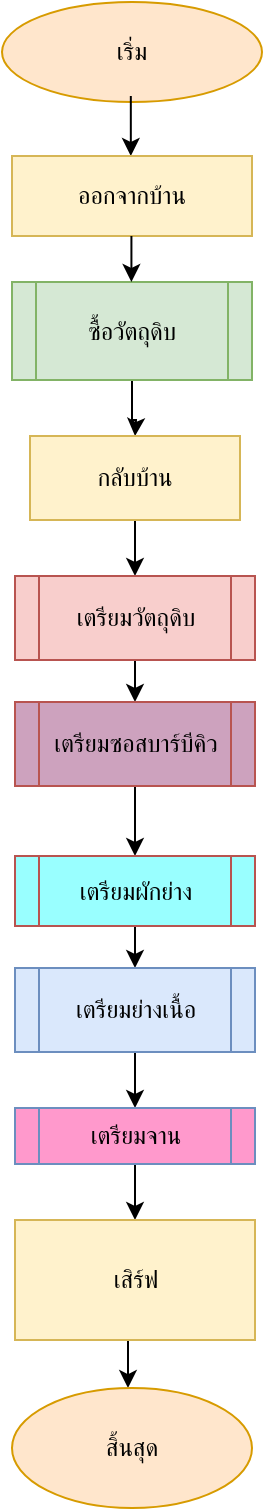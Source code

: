 <mxfile version="20.0.4" type="github" pages="7">
  <diagram id="C5RBs43oDa-KdzZeNtuy" name="Page-1">
    <mxGraphModel dx="1160" dy="182" grid="1" gridSize="7" guides="1" tooltips="1" connect="1" arrows="1" fold="1" page="1" pageScale="1" pageWidth="827" pageHeight="1169" math="0" shadow="0">
      <root>
        <mxCell id="WIyWlLk6GJQsqaUBKTNV-0" />
        <mxCell id="WIyWlLk6GJQsqaUBKTNV-1" parent="WIyWlLk6GJQsqaUBKTNV-0" />
        <mxCell id="Iko2hILk7ZJ4t18ynhnk-0" value="เริ่ม" style="ellipse;whiteSpace=wrap;html=1;fillColor=#ffe6cc;strokeColor=#d79b00;" vertex="1" parent="WIyWlLk6GJQsqaUBKTNV-1">
          <mxGeometry x="-504" y="63" width="130" height="50" as="geometry" />
        </mxCell>
        <mxCell id="Iko2hILk7ZJ4t18ynhnk-1" value="" style="endArrow=classic;html=1;rounded=0;" edge="1" parent="WIyWlLk6GJQsqaUBKTNV-1">
          <mxGeometry width="50" height="50" relative="1" as="geometry">
            <mxPoint x="-439.59" y="110" as="sourcePoint" />
            <mxPoint x="-439.59" y="140" as="targetPoint" />
            <Array as="points" />
          </mxGeometry>
        </mxCell>
        <mxCell id="Iko2hILk7ZJ4t18ynhnk-3" value="ออกจากบ้าน" style="rounded=0;whiteSpace=wrap;html=1;fillColor=#fff2cc;strokeColor=#d6b656;" vertex="1" parent="WIyWlLk6GJQsqaUBKTNV-1">
          <mxGeometry x="-499" y="140" width="120" height="40" as="geometry" />
        </mxCell>
        <mxCell id="Iko2hILk7ZJ4t18ynhnk-12" value="" style="edgeStyle=orthogonalEdgeStyle;rounded=0;orthogonalLoop=1;jettySize=auto;html=1;" edge="1" parent="WIyWlLk6GJQsqaUBKTNV-1" source="Iko2hILk7ZJ4t18ynhnk-5">
          <mxGeometry relative="1" as="geometry">
            <mxPoint x="-437.471" y="280" as="targetPoint" />
          </mxGeometry>
        </mxCell>
        <mxCell id="Iko2hILk7ZJ4t18ynhnk-5" value="ซื้อวัตถุดิบ" style="shape=process;whiteSpace=wrap;html=1;backgroundOutline=1;fillColor=#d5e8d4;strokeColor=#82b366;" vertex="1" parent="WIyWlLk6GJQsqaUBKTNV-1">
          <mxGeometry x="-499" y="203" width="120" height="49" as="geometry" />
        </mxCell>
        <mxCell id="Iko2hILk7ZJ4t18ynhnk-8" value="" style="endArrow=classic;html=1;rounded=0;" edge="1" parent="WIyWlLk6GJQsqaUBKTNV-1">
          <mxGeometry width="50" height="50" relative="1" as="geometry">
            <mxPoint x="-439.29" y="180" as="sourcePoint" />
            <mxPoint x="-439.29" y="203" as="targetPoint" />
          </mxGeometry>
        </mxCell>
        <mxCell id="Iko2hILk7ZJ4t18ynhnk-51" value="" style="edgeStyle=orthogonalEdgeStyle;rounded=0;orthogonalLoop=1;jettySize=auto;html=1;" edge="1" parent="WIyWlLk6GJQsqaUBKTNV-1" source="Iko2hILk7ZJ4t18ynhnk-13" target="Iko2hILk7ZJ4t18ynhnk-50">
          <mxGeometry relative="1" as="geometry" />
        </mxCell>
        <mxCell id="Iko2hILk7ZJ4t18ynhnk-13" value="กลับบ้าน" style="rounded=0;whiteSpace=wrap;html=1;fillColor=#fff2cc;strokeColor=#d6b656;" vertex="1" parent="WIyWlLk6GJQsqaUBKTNV-1">
          <mxGeometry x="-490" y="280" width="105" height="42" as="geometry" />
        </mxCell>
        <mxCell id="Iko2hILk7ZJ4t18ynhnk-53" value="" style="edgeStyle=orthogonalEdgeStyle;rounded=0;orthogonalLoop=1;jettySize=auto;html=1;" edge="1" parent="WIyWlLk6GJQsqaUBKTNV-1" source="Iko2hILk7ZJ4t18ynhnk-50" target="Iko2hILk7ZJ4t18ynhnk-52">
          <mxGeometry relative="1" as="geometry" />
        </mxCell>
        <mxCell id="Iko2hILk7ZJ4t18ynhnk-50" value="เตรียมวัตถุดิบ" style="shape=process;whiteSpace=wrap;html=1;backgroundOutline=1;fillColor=#f8cecc;strokeColor=#b85450;rounded=0;" vertex="1" parent="WIyWlLk6GJQsqaUBKTNV-1">
          <mxGeometry x="-497.5" y="350" width="120" height="42" as="geometry" />
        </mxCell>
        <mxCell id="Iko2hILk7ZJ4t18ynhnk-55" value="" style="edgeStyle=orthogonalEdgeStyle;rounded=0;orthogonalLoop=1;jettySize=auto;html=1;" edge="1" parent="WIyWlLk6GJQsqaUBKTNV-1" source="Iko2hILk7ZJ4t18ynhnk-52" target="Iko2hILk7ZJ4t18ynhnk-54">
          <mxGeometry relative="1" as="geometry" />
        </mxCell>
        <mxCell id="Iko2hILk7ZJ4t18ynhnk-52" value="เตรียมซอสบาร์บีคิว" style="shape=process;whiteSpace=wrap;html=1;backgroundOutline=1;fillColor=#CDA2BE;strokeColor=#b85450;rounded=0;" vertex="1" parent="WIyWlLk6GJQsqaUBKTNV-1">
          <mxGeometry x="-497.5" y="413" width="120" height="42" as="geometry" />
        </mxCell>
        <mxCell id="Iko2hILk7ZJ4t18ynhnk-57" value="" style="edgeStyle=orthogonalEdgeStyle;rounded=0;orthogonalLoop=1;jettySize=auto;html=1;" edge="1" parent="WIyWlLk6GJQsqaUBKTNV-1" source="Iko2hILk7ZJ4t18ynhnk-54" target="Iko2hILk7ZJ4t18ynhnk-56">
          <mxGeometry relative="1" as="geometry" />
        </mxCell>
        <mxCell id="Iko2hILk7ZJ4t18ynhnk-54" value="เตรียมผักย่าง" style="shape=process;whiteSpace=wrap;html=1;backgroundOutline=1;fillColor=#99FFFF;strokeColor=#b85450;rounded=0;" vertex="1" parent="WIyWlLk6GJQsqaUBKTNV-1">
          <mxGeometry x="-497.5" y="490" width="120" height="35" as="geometry" />
        </mxCell>
        <mxCell id="I39wfdVwSr2m9P_7ed40-1" value="" style="edgeStyle=orthogonalEdgeStyle;rounded=0;orthogonalLoop=1;jettySize=auto;html=1;" edge="1" parent="WIyWlLk6GJQsqaUBKTNV-1" source="Iko2hILk7ZJ4t18ynhnk-56">
          <mxGeometry relative="1" as="geometry">
            <mxPoint x="-437.489" y="616" as="targetPoint" />
          </mxGeometry>
        </mxCell>
        <mxCell id="Iko2hILk7ZJ4t18ynhnk-56" value="เตรียมย่างเนื้อ" style="shape=process;whiteSpace=wrap;html=1;backgroundOutline=1;fillColor=#dae8fc;strokeColor=#6c8ebf;rounded=0;" vertex="1" parent="WIyWlLk6GJQsqaUBKTNV-1">
          <mxGeometry x="-497.5" y="546" width="120" height="42" as="geometry" />
        </mxCell>
        <mxCell id="I39wfdVwSr2m9P_7ed40-3" value="" style="edgeStyle=orthogonalEdgeStyle;rounded=0;orthogonalLoop=1;jettySize=auto;html=1;" edge="1" parent="WIyWlLk6GJQsqaUBKTNV-1" target="I39wfdVwSr2m9P_7ed40-2">
          <mxGeometry relative="1" as="geometry">
            <mxPoint x="-441" y="707" as="sourcePoint" />
            <Array as="points">
              <mxPoint x="-441" y="714" />
              <mxPoint x="-441" y="714" />
            </Array>
          </mxGeometry>
        </mxCell>
        <mxCell id="I39wfdVwSr2m9P_7ed40-2" value="สิ้นสุด" style="ellipse;whiteSpace=wrap;html=1;fillColor=#ffe6cc;strokeColor=#d79b00;rounded=0;" vertex="1" parent="WIyWlLk6GJQsqaUBKTNV-1">
          <mxGeometry x="-499" y="756" width="120" height="60" as="geometry" />
        </mxCell>
        <mxCell id="WF-81zojVPsBzOO9Ouxj-1" value="" style="edgeStyle=orthogonalEdgeStyle;rounded=0;orthogonalLoop=1;jettySize=auto;html=1;" edge="1" parent="WIyWlLk6GJQsqaUBKTNV-1" source="Ts4TKj4TX7Rt7iZ_fa9r-0" target="WF-81zojVPsBzOO9Ouxj-0">
          <mxGeometry relative="1" as="geometry" />
        </mxCell>
        <mxCell id="Ts4TKj4TX7Rt7iZ_fa9r-0" value="เตรียมจาน" style="shape=process;whiteSpace=wrap;html=1;backgroundOutline=1;fillColor=#FF99CC;strokeColor=#6c8ebf;" vertex="1" parent="WIyWlLk6GJQsqaUBKTNV-1">
          <mxGeometry x="-497.5" y="616" width="120" height="28" as="geometry" />
        </mxCell>
        <mxCell id="WF-81zojVPsBzOO9Ouxj-0" value="เสิร์ฟ" style="whiteSpace=wrap;html=1;fillColor=#fff2cc;strokeColor=#d6b656;" vertex="1" parent="WIyWlLk6GJQsqaUBKTNV-1">
          <mxGeometry x="-497.5" y="672" width="120" height="60" as="geometry" />
        </mxCell>
      </root>
    </mxGraphModel>
  </diagram>
  <diagram id="jCzgUUGaFBsgi8Fu3wie" name="Page-2">
    <mxGraphModel dx="1609" dy="428" grid="1" gridSize="10" guides="1" tooltips="1" connect="1" arrows="1" fold="1" page="1" pageScale="1" pageWidth="827" pageHeight="1169" background="none" math="0" shadow="0">
      <root>
        <mxCell id="0" />
        <mxCell id="1" parent="0" />
        <mxCell id="-j2CPIDekGLY5W93rbla-1" value="" style="edgeStyle=orthogonalEdgeStyle;rounded=0;orthogonalLoop=1;jettySize=auto;html=1;" edge="1" parent="1">
          <mxGeometry relative="1" as="geometry">
            <mxPoint x="-460" y="100" as="sourcePoint" />
            <mxPoint x="-459.5" y="123" as="targetPoint" />
          </mxGeometry>
        </mxCell>
        <mxCell id="-j2CPIDekGLY5W93rbla-2" value="" style="edgeStyle=orthogonalEdgeStyle;rounded=0;orthogonalLoop=1;jettySize=auto;html=1;" edge="1" parent="1" source="-j2CPIDekGLY5W93rbla-3">
          <mxGeometry relative="1" as="geometry">
            <mxPoint x="-459.5" y="193" as="targetPoint" />
            <Array as="points">
              <mxPoint x="-459.5" y="193" />
              <mxPoint x="-459.5" y="193" />
            </Array>
          </mxGeometry>
        </mxCell>
        <mxCell id="-j2CPIDekGLY5W93rbla-3" value="สันคอหมู" style="whiteSpace=wrap;html=1;fillColor=#d5e8d4;strokeColor=#82b366;" vertex="1" parent="1">
          <mxGeometry x="-512.5" y="123" width="105" height="35" as="geometry" />
        </mxCell>
        <mxCell id="-j2CPIDekGLY5W93rbla-4" value="" style="edgeStyle=orthogonalEdgeStyle;rounded=0;orthogonalLoop=1;jettySize=auto;html=1;" edge="1" parent="1" source="-j2CPIDekGLY5W93rbla-5">
          <mxGeometry relative="1" as="geometry">
            <mxPoint x="-460.5" y="256" as="targetPoint" />
            <Array as="points">
              <mxPoint x="-460.5" y="249" />
              <mxPoint x="-460.5" y="249" />
            </Array>
          </mxGeometry>
        </mxCell>
        <mxCell id="-j2CPIDekGLY5W93rbla-5" value="นมข้นจืด" style="whiteSpace=wrap;html=1;fillColor=#d5e8d4;strokeColor=#82b366;" vertex="1" parent="1">
          <mxGeometry x="-520" y="194.5" width="120" height="33.5" as="geometry" />
        </mxCell>
        <mxCell id="-j2CPIDekGLY5W93rbla-6" value="" style="edgeStyle=orthogonalEdgeStyle;rounded=0;orthogonalLoop=1;jettySize=auto;html=1;" edge="1" parent="1" source="-j2CPIDekGLY5W93rbla-7">
          <mxGeometry relative="1" as="geometry">
            <mxPoint x="-460.5" y="333" as="targetPoint" />
          </mxGeometry>
        </mxCell>
        <mxCell id="-j2CPIDekGLY5W93rbla-7" value="เนยจืด" style="whiteSpace=wrap;html=1;fillColor=#d5e8d4;strokeColor=#82b366;" vertex="1" parent="1">
          <mxGeometry x="-520" y="259" width="120" height="39" as="geometry" />
        </mxCell>
        <mxCell id="-j2CPIDekGLY5W93rbla-8" value="" style="edgeStyle=orthogonalEdgeStyle;rounded=0;orthogonalLoop=1;jettySize=auto;html=1;" edge="1" parent="1" source="-j2CPIDekGLY5W93rbla-9" target="-j2CPIDekGLY5W93rbla-11">
          <mxGeometry relative="1" as="geometry" />
        </mxCell>
        <mxCell id="-j2CPIDekGLY5W93rbla-9" value="น้ำผึ้ง" style="whiteSpace=wrap;html=1;fillColor=#d5e8d4;strokeColor=#82b366;" vertex="1" parent="1">
          <mxGeometry x="-520" y="333" width="120" height="35" as="geometry" />
        </mxCell>
        <mxCell id="-j2CPIDekGLY5W93rbla-10" value="" style="edgeStyle=orthogonalEdgeStyle;rounded=0;orthogonalLoop=1;jettySize=auto;html=1;" edge="1" parent="1" source="-j2CPIDekGLY5W93rbla-11" target="-j2CPIDekGLY5W93rbla-13">
          <mxGeometry relative="1" as="geometry" />
        </mxCell>
        <mxCell id="-j2CPIDekGLY5W93rbla-11" value="พริกไทย" style="whiteSpace=wrap;html=1;fillColor=#d5e8d4;strokeColor=#82b366;" vertex="1" parent="1">
          <mxGeometry x="-520" y="389" width="120" height="35" as="geometry" />
        </mxCell>
        <mxCell id="-j2CPIDekGLY5W93rbla-12" value="" style="edgeStyle=orthogonalEdgeStyle;rounded=0;orthogonalLoop=1;jettySize=auto;html=1;" edge="1" parent="1" source="-j2CPIDekGLY5W93rbla-13" target="-j2CPIDekGLY5W93rbla-15">
          <mxGeometry relative="1" as="geometry" />
        </mxCell>
        <mxCell id="-j2CPIDekGLY5W93rbla-13" value="กระเทียม" style="whiteSpace=wrap;html=1;fillColor=#d5e8d4;strokeColor=#82b366;" vertex="1" parent="1">
          <mxGeometry x="-520" y="452" width="120" height="35" as="geometry" />
        </mxCell>
        <mxCell id="-j2CPIDekGLY5W93rbla-14" value="" style="edgeStyle=orthogonalEdgeStyle;rounded=0;orthogonalLoop=1;jettySize=auto;html=1;" edge="1" parent="1" source="-j2CPIDekGLY5W93rbla-15" target="-j2CPIDekGLY5W93rbla-17">
          <mxGeometry relative="1" as="geometry" />
        </mxCell>
        <mxCell id="-j2CPIDekGLY5W93rbla-15" value="หอมใหญ่" style="whiteSpace=wrap;html=1;fillColor=#d5e8d4;strokeColor=#82b366;" vertex="1" parent="1">
          <mxGeometry x="-520" y="508" width="120" height="35" as="geometry" />
        </mxCell>
        <mxCell id="-j2CPIDekGLY5W93rbla-16" value="" style="edgeStyle=orthogonalEdgeStyle;rounded=0;orthogonalLoop=1;jettySize=auto;html=1;" edge="1" parent="1" source="-j2CPIDekGLY5W93rbla-17" target="-j2CPIDekGLY5W93rbla-19">
          <mxGeometry relative="1" as="geometry" />
        </mxCell>
        <mxCell id="-j2CPIDekGLY5W93rbla-17" value="หน่อไม้ฝรั่ง" style="whiteSpace=wrap;html=1;fillColor=#d5e8d4;strokeColor=#82b366;" vertex="1" parent="1">
          <mxGeometry x="-520" y="564" width="120" height="35" as="geometry" />
        </mxCell>
        <mxCell id="-j2CPIDekGLY5W93rbla-18" value="" style="edgeStyle=orthogonalEdgeStyle;rounded=0;orthogonalLoop=1;jettySize=auto;html=1;" edge="1" parent="1" source="-j2CPIDekGLY5W93rbla-19" target="-j2CPIDekGLY5W93rbla-21">
          <mxGeometry relative="1" as="geometry" />
        </mxCell>
        <mxCell id="-j2CPIDekGLY5W93rbla-19" value="โรสแมรี่" style="whiteSpace=wrap;html=1;fillColor=#d5e8d4;strokeColor=#82b366;" vertex="1" parent="1">
          <mxGeometry x="-520" y="620" width="120" height="35" as="geometry" />
        </mxCell>
        <mxCell id="-j2CPIDekGLY5W93rbla-20" value="" style="edgeStyle=orthogonalEdgeStyle;rounded=0;orthogonalLoop=1;jettySize=auto;html=1;" edge="1" parent="1" source="-j2CPIDekGLY5W93rbla-21" target="-j2CPIDekGLY5W93rbla-23">
          <mxGeometry relative="1" as="geometry" />
        </mxCell>
        <mxCell id="-j2CPIDekGLY5W93rbla-21" value="ซอสมะเขือเทศ" style="whiteSpace=wrap;html=1;fillColor=#d5e8d4;strokeColor=#82b366;" vertex="1" parent="1">
          <mxGeometry x="-520" y="676" width="120" height="35" as="geometry" />
        </mxCell>
        <mxCell id="-j2CPIDekGLY5W93rbla-22" value="" style="edgeStyle=orthogonalEdgeStyle;rounded=0;orthogonalLoop=1;jettySize=auto;html=1;" edge="1" parent="1" source="-j2CPIDekGLY5W93rbla-23" target="-j2CPIDekGLY5W93rbla-25">
          <mxGeometry relative="1" as="geometry" />
        </mxCell>
        <mxCell id="-j2CPIDekGLY5W93rbla-23" value="ออริกาโน่ป่น" style="whiteSpace=wrap;html=1;fillColor=#d5e8d4;strokeColor=#82b366;" vertex="1" parent="1">
          <mxGeometry x="-520" y="732" width="120" height="35" as="geometry" />
        </mxCell>
        <mxCell id="-j2CPIDekGLY5W93rbla-24" value="" style="edgeStyle=orthogonalEdgeStyle;rounded=0;orthogonalLoop=1;jettySize=auto;html=1;" edge="1" parent="1" source="-j2CPIDekGLY5W93rbla-25">
          <mxGeometry relative="1" as="geometry">
            <mxPoint x="-460" y="844" as="targetPoint" />
          </mxGeometry>
        </mxCell>
        <mxCell id="-j2CPIDekGLY5W93rbla-25" value="ผงโรสแมรี่" style="whiteSpace=wrap;html=1;fillColor=#d5e8d4;strokeColor=#82b366;" vertex="1" parent="1">
          <mxGeometry x="-520" y="788" width="120" height="35" as="geometry" />
        </mxCell>
        <mxCell id="-j2CPIDekGLY5W93rbla-26" value="สิ้นสุด" style="ellipse;whiteSpace=wrap;html=1;fillColor=#d5e8d4;strokeColor=#82b366;" vertex="1" parent="1">
          <mxGeometry x="-520" y="844" width="120" height="49" as="geometry" />
        </mxCell>
        <mxCell id="1-W2xZjBjUZWqqK-tq9y-1" value="&lt;pre&gt;เริ่ม&lt;br&gt;ซื้อวัตถุดิบ&lt;/pre&gt;" style="ellipse;whiteSpace=wrap;html=1;fillColor=#d5e8d4;strokeColor=#82b366;" vertex="1" parent="1">
          <mxGeometry x="-512.5" y="60" width="105" height="40" as="geometry" />
        </mxCell>
      </root>
    </mxGraphModel>
  </diagram>
  <diagram id="sKNUhT8LX8gq4cAd1lEg" name="Page-3">
    <mxGraphModel dx="1955" dy="2239" grid="1" gridSize="7" guides="1" tooltips="1" connect="1" arrows="1" fold="1" page="1" pageScale="1" pageWidth="827" pageHeight="1169" math="0" shadow="0">
      <root>
        <mxCell id="0" />
        <mxCell id="1" parent="0" />
        <mxCell id="wk2na1xZOtsPn-7dgtZe-5" value="" style="edgeStyle=orthogonalEdgeStyle;rounded=0;orthogonalLoop=1;jettySize=auto;html=1;" edge="1" parent="1" source="wk2na1xZOtsPn-7dgtZe-1" target="wk2na1xZOtsPn-7dgtZe-4">
          <mxGeometry relative="1" as="geometry" />
        </mxCell>
        <mxCell id="wk2na1xZOtsPn-7dgtZe-1" value="เริ่มเตรียมวัตถุดิบ" style="ellipse;whiteSpace=wrap;html=1;fillColor=#f8cecc;strokeColor=#b85450;" vertex="1" parent="1">
          <mxGeometry x="354" y="-1155" width="120" height="49" as="geometry" />
        </mxCell>
        <mxCell id="wk2na1xZOtsPn-7dgtZe-8" value="" style="edgeStyle=orthogonalEdgeStyle;rounded=0;orthogonalLoop=1;jettySize=auto;html=1;" edge="1" parent="1" source="wk2na1xZOtsPn-7dgtZe-4" target="wk2na1xZOtsPn-7dgtZe-7">
          <mxGeometry relative="1" as="geometry" />
        </mxCell>
        <mxCell id="wk2na1xZOtsPn-7dgtZe-4" value="" style="shape=waypoint;sketch=0;size=6;pointerEvents=1;points=[];fillColor=#f8cecc;resizable=0;rotatable=0;perimeter=centerPerimeter;snapToPoint=1;strokeColor=#b85450;" vertex="1" parent="1">
          <mxGeometry x="394" y="-1099" width="40" height="40" as="geometry" />
        </mxCell>
        <mxCell id="wk2na1xZOtsPn-7dgtZe-6" style="edgeStyle=orthogonalEdgeStyle;rounded=0;orthogonalLoop=1;jettySize=auto;html=1;entryX=1.02;entryY=0.529;entryDx=0;entryDy=0;entryPerimeter=0;" edge="1" parent="1" source="wk2na1xZOtsPn-7dgtZe-4" target="wk2na1xZOtsPn-7dgtZe-4">
          <mxGeometry relative="1" as="geometry" />
        </mxCell>
        <mxCell id="wk2na1xZOtsPn-7dgtZe-10" value="" style="edgeStyle=orthogonalEdgeStyle;rounded=0;orthogonalLoop=1;jettySize=auto;html=1;" edge="1" parent="1" source="wk2na1xZOtsPn-7dgtZe-7" target="wk2na1xZOtsPn-7dgtZe-9">
          <mxGeometry relative="1" as="geometry" />
        </mxCell>
        <mxCell id="wk2na1xZOtsPn-7dgtZe-7" value="ล้างสันคอหมู" style="whiteSpace=wrap;html=1;fillColor=#f8cecc;strokeColor=#b85450;sketch=0;" vertex="1" parent="1">
          <mxGeometry x="354" y="-1057" width="120" height="28" as="geometry" />
        </mxCell>
        <mxCell id="wk2na1xZOtsPn-7dgtZe-19" value="" style="edgeStyle=orthogonalEdgeStyle;rounded=0;orthogonalLoop=1;jettySize=auto;html=1;" edge="1" parent="1" source="wk2na1xZOtsPn-7dgtZe-9" target="wk2na1xZOtsPn-7dgtZe-18">
          <mxGeometry relative="1" as="geometry" />
        </mxCell>
        <mxCell id="wk2na1xZOtsPn-7dgtZe-9" value="สะอาด ?" style="rhombus;whiteSpace=wrap;html=1;fillColor=#f8cecc;strokeColor=#b85450;sketch=0;" vertex="1" parent="1">
          <mxGeometry x="374" y="-1008" width="80" height="42" as="geometry" />
        </mxCell>
        <mxCell id="wk2na1xZOtsPn-7dgtZe-15" value="" style="endArrow=none;html=1;rounded=0;" edge="1" parent="1">
          <mxGeometry width="50" height="50" relative="1" as="geometry">
            <mxPoint x="454" y="-986.75" as="sourcePoint" />
            <mxPoint x="504" y="-987.25" as="targetPoint" />
            <Array as="points" />
          </mxGeometry>
        </mxCell>
        <mxCell id="wk2na1xZOtsPn-7dgtZe-16" value="" style="endArrow=none;html=1;rounded=0;" edge="1" parent="1">
          <mxGeometry width="50" height="50" relative="1" as="geometry">
            <mxPoint x="504" y="-986" as="sourcePoint" />
            <mxPoint x="504" y="-1078" as="targetPoint" />
          </mxGeometry>
        </mxCell>
        <mxCell id="wk2na1xZOtsPn-7dgtZe-17" value="" style="endArrow=classic;html=1;rounded=0;" edge="1" parent="1" target="wk2na1xZOtsPn-7dgtZe-4">
          <mxGeometry width="50" height="50" relative="1" as="geometry">
            <mxPoint x="504" y="-1078" as="sourcePoint" />
            <mxPoint x="427" y="-1078" as="targetPoint" />
            <Array as="points" />
          </mxGeometry>
        </mxCell>
        <mxCell id="wk2na1xZOtsPn-7dgtZe-24" value="" style="edgeStyle=orthogonalEdgeStyle;rounded=0;orthogonalLoop=1;jettySize=auto;html=1;" edge="1" parent="1" source="wk2na1xZOtsPn-7dgtZe-18" target="wk2na1xZOtsPn-7dgtZe-23">
          <mxGeometry relative="1" as="geometry" />
        </mxCell>
        <mxCell id="wk2na1xZOtsPn-7dgtZe-18" value="นำทาทุบให้ทั่ว" style="whiteSpace=wrap;html=1;fillColor=#f8cecc;strokeColor=#b85450;sketch=0;" vertex="1" parent="1">
          <mxGeometry x="354" y="-938" width="120" height="28" as="geometry" />
        </mxCell>
        <mxCell id="wk2na1xZOtsPn-7dgtZe-21" value="No" style="text;html=1;strokeColor=none;fillColor=none;align=center;verticalAlign=middle;whiteSpace=wrap;rounded=0;" vertex="1" parent="1">
          <mxGeometry x="448" y="-1008" width="60" height="30" as="geometry" />
        </mxCell>
        <mxCell id="wk2na1xZOtsPn-7dgtZe-22" value="Yes" style="text;html=1;strokeColor=none;fillColor=none;align=center;verticalAlign=middle;whiteSpace=wrap;rounded=0;" vertex="1" parent="1">
          <mxGeometry x="371" y="-973" width="60" height="30" as="geometry" />
        </mxCell>
        <mxCell id="wk2na1xZOtsPn-7dgtZe-26" value="" style="edgeStyle=orthogonalEdgeStyle;rounded=0;orthogonalLoop=1;jettySize=auto;html=1;" edge="1" parent="1" source="wk2na1xZOtsPn-7dgtZe-23" target="wk2na1xZOtsPn-7dgtZe-25">
          <mxGeometry relative="1" as="geometry" />
        </mxCell>
        <mxCell id="wk2na1xZOtsPn-7dgtZe-23" value="" style="shape=waypoint;sketch=0;size=6;pointerEvents=1;points=[];fillColor=#f8cecc;resizable=0;rotatable=0;perimeter=centerPerimeter;snapToPoint=1;strokeColor=#b85450;" vertex="1" parent="1">
          <mxGeometry x="394" y="-903" width="40" height="40" as="geometry" />
        </mxCell>
        <mxCell id="wk2na1xZOtsPn-7dgtZe-28" value="" style="edgeStyle=orthogonalEdgeStyle;rounded=0;orthogonalLoop=1;jettySize=auto;html=1;" edge="1" parent="1" source="wk2na1xZOtsPn-7dgtZe-25" target="wk2na1xZOtsPn-7dgtZe-27">
          <mxGeometry relative="1" as="geometry" />
        </mxCell>
        <mxCell id="wk2na1xZOtsPn-7dgtZe-25" value="ใช้ส้อมจิ้มให้ทั่วหมู" style="whiteSpace=wrap;html=1;fillColor=#f8cecc;strokeColor=#b85450;sketch=0;" vertex="1" parent="1">
          <mxGeometry x="354" y="-868" width="120" height="35" as="geometry" />
        </mxCell>
        <mxCell id="wk2na1xZOtsPn-7dgtZe-35" value="" style="edgeStyle=orthogonalEdgeStyle;rounded=0;orthogonalLoop=1;jettySize=auto;html=1;" edge="1" parent="1" source="wk2na1xZOtsPn-7dgtZe-27" target="wk2na1xZOtsPn-7dgtZe-34">
          <mxGeometry relative="1" as="geometry" />
        </mxCell>
        <mxCell id="wk2na1xZOtsPn-7dgtZe-27" value="ทั่วหมู?" style="rhombus;whiteSpace=wrap;html=1;fillColor=#f8cecc;strokeColor=#b85450;sketch=0;" vertex="1" parent="1">
          <mxGeometry x="365" y="-819" width="98" height="63" as="geometry" />
        </mxCell>
        <mxCell id="wk2na1xZOtsPn-7dgtZe-30" value="" style="endArrow=none;html=1;rounded=0;" edge="1" parent="1">
          <mxGeometry width="50" height="50" relative="1" as="geometry">
            <mxPoint x="463" y="-787.42" as="sourcePoint" />
            <mxPoint x="504" y="-787.63" as="targetPoint" />
            <Array as="points">
              <mxPoint x="490" y="-787.63" />
            </Array>
          </mxGeometry>
        </mxCell>
        <mxCell id="wk2na1xZOtsPn-7dgtZe-31" value="" style="endArrow=none;html=1;rounded=0;exitX=0.935;exitY=1.043;exitDx=0;exitDy=0;exitPerimeter=0;" edge="1" parent="1" source="wk2na1xZOtsPn-7dgtZe-33">
          <mxGeometry width="50" height="50" relative="1" as="geometry">
            <mxPoint x="504" y="-763" as="sourcePoint" />
            <mxPoint x="504" y="-882" as="targetPoint" />
          </mxGeometry>
        </mxCell>
        <mxCell id="wk2na1xZOtsPn-7dgtZe-32" value="" style="endArrow=classic;html=1;rounded=0;" edge="1" parent="1" target="wk2na1xZOtsPn-7dgtZe-23">
          <mxGeometry width="50" height="50" relative="1" as="geometry">
            <mxPoint x="504" y="-882" as="sourcePoint" />
            <mxPoint x="498" y="-889" as="targetPoint" />
          </mxGeometry>
        </mxCell>
        <mxCell id="wk2na1xZOtsPn-7dgtZe-33" value="No" style="text;html=1;strokeColor=none;fillColor=none;align=center;verticalAlign=middle;whiteSpace=wrap;rounded=0;" vertex="1" parent="1">
          <mxGeometry x="448" y="-812" width="60" height="30" as="geometry" />
        </mxCell>
        <mxCell id="wk2na1xZOtsPn-7dgtZe-38" value="" style="edgeStyle=orthogonalEdgeStyle;rounded=0;orthogonalLoop=1;jettySize=auto;html=1;" edge="1" parent="1" source="wk2na1xZOtsPn-7dgtZe-34" target="wk2na1xZOtsPn-7dgtZe-37">
          <mxGeometry relative="1" as="geometry" />
        </mxCell>
        <mxCell id="wk2na1xZOtsPn-7dgtZe-34" value="นำมาใส่ถ้วยหมัก" style="whiteSpace=wrap;html=1;fillColor=#f8cecc;strokeColor=#b85450;sketch=0;" vertex="1" parent="1">
          <mxGeometry x="354" y="-735" width="120" height="28" as="geometry" />
        </mxCell>
        <mxCell id="wk2na1xZOtsPn-7dgtZe-36" value="yes" style="text;html=1;strokeColor=none;fillColor=none;align=center;verticalAlign=middle;whiteSpace=wrap;rounded=0;" vertex="1" parent="1">
          <mxGeometry x="403" y="-763" width="60" height="30" as="geometry" />
        </mxCell>
        <mxCell id="wk2na1xZOtsPn-7dgtZe-40" value="" style="edgeStyle=orthogonalEdgeStyle;rounded=0;orthogonalLoop=1;jettySize=auto;html=1;" edge="1" parent="1" source="wk2na1xZOtsPn-7dgtZe-37" target="wk2na1xZOtsPn-7dgtZe-39">
          <mxGeometry relative="1" as="geometry" />
        </mxCell>
        <mxCell id="wk2na1xZOtsPn-7dgtZe-37" value="ใส่ผงชูรส" style="whiteSpace=wrap;html=1;fillColor=#f8cecc;strokeColor=#b85450;sketch=0;" vertex="1" parent="1">
          <mxGeometry x="354" y="-686" width="120" height="28" as="geometry" />
        </mxCell>
        <mxCell id="wk2na1xZOtsPn-7dgtZe-42" value="" style="edgeStyle=orthogonalEdgeStyle;rounded=0;orthogonalLoop=1;jettySize=auto;html=1;" edge="1" parent="1" source="wk2na1xZOtsPn-7dgtZe-39" target="wk2na1xZOtsPn-7dgtZe-41">
          <mxGeometry relative="1" as="geometry" />
        </mxCell>
        <mxCell id="wk2na1xZOtsPn-7dgtZe-39" value="ใส่พริกไทยดำ" style="whiteSpace=wrap;html=1;fillColor=#f8cecc;strokeColor=#b85450;sketch=0;" vertex="1" parent="1">
          <mxGeometry x="354" y="-644" width="120" height="28" as="geometry" />
        </mxCell>
        <mxCell id="wk2na1xZOtsPn-7dgtZe-46" value="" style="edgeStyle=orthogonalEdgeStyle;rounded=0;orthogonalLoop=1;jettySize=auto;html=1;" edge="1" parent="1" source="wk2na1xZOtsPn-7dgtZe-41" target="wk2na1xZOtsPn-7dgtZe-45">
          <mxGeometry relative="1" as="geometry" />
        </mxCell>
        <mxCell id="wk2na1xZOtsPn-7dgtZe-41" value="ใส่รสดีหมู" style="whiteSpace=wrap;html=1;fillColor=#f8cecc;strokeColor=#b85450;sketch=0;" vertex="1" parent="1">
          <mxGeometry x="354" y="-595" width="120" height="28" as="geometry" />
        </mxCell>
        <mxCell id="wk2na1xZOtsPn-7dgtZe-48" value="" style="edgeStyle=orthogonalEdgeStyle;rounded=0;orthogonalLoop=1;jettySize=auto;html=1;" edge="1" parent="1" source="wk2na1xZOtsPn-7dgtZe-45" target="wk2na1xZOtsPn-7dgtZe-47">
          <mxGeometry relative="1" as="geometry" />
        </mxCell>
        <mxCell id="wk2na1xZOtsPn-7dgtZe-45" value="ซอสปรุงรส" style="whiteSpace=wrap;html=1;fillColor=#f8cecc;strokeColor=#b85450;sketch=0;" vertex="1" parent="1">
          <mxGeometry x="354" y="-546" width="120" height="28" as="geometry" />
        </mxCell>
        <mxCell id="wk2na1xZOtsPn-7dgtZe-50" value="" style="edgeStyle=orthogonalEdgeStyle;rounded=0;orthogonalLoop=1;jettySize=auto;html=1;" edge="1" parent="1" source="wk2na1xZOtsPn-7dgtZe-47" target="wk2na1xZOtsPn-7dgtZe-49">
          <mxGeometry relative="1" as="geometry" />
        </mxCell>
        <mxCell id="wk2na1xZOtsPn-7dgtZe-47" value="นมข้นจืด" style="whiteSpace=wrap;html=1;fillColor=#f8cecc;strokeColor=#b85450;sketch=0;" vertex="1" parent="1">
          <mxGeometry x="354" y="-504" width="120" height="28" as="geometry" />
        </mxCell>
        <mxCell id="wk2na1xZOtsPn-7dgtZe-52" value="" style="edgeStyle=orthogonalEdgeStyle;rounded=0;orthogonalLoop=1;jettySize=auto;html=1;" edge="1" parent="1" source="wk2na1xZOtsPn-7dgtZe-49" target="wk2na1xZOtsPn-7dgtZe-51">
          <mxGeometry relative="1" as="geometry" />
        </mxCell>
        <mxCell id="wk2na1xZOtsPn-7dgtZe-49" value="ออริกาโน่ป่น" style="whiteSpace=wrap;html=1;fillColor=#f8cecc;strokeColor=#b85450;sketch=0;" vertex="1" parent="1">
          <mxGeometry x="354" y="-455" width="120" height="28" as="geometry" />
        </mxCell>
        <mxCell id="wk2na1xZOtsPn-7dgtZe-54" value="" style="edgeStyle=orthogonalEdgeStyle;rounded=0;orthogonalLoop=1;jettySize=auto;html=1;" edge="1" parent="1" source="wk2na1xZOtsPn-7dgtZe-51" target="wk2na1xZOtsPn-7dgtZe-53">
          <mxGeometry relative="1" as="geometry" />
        </mxCell>
        <mxCell id="wk2na1xZOtsPn-7dgtZe-51" value="นำมาหมักเข้าด้วยกัน" style="whiteSpace=wrap;html=1;fillColor=#f8cecc;strokeColor=#b85450;sketch=0;" vertex="1" parent="1">
          <mxGeometry x="354" y="-406" width="120" height="28" as="geometry" />
        </mxCell>
        <mxCell id="wk2na1xZOtsPn-7dgtZe-56" value="" style="edgeStyle=orthogonalEdgeStyle;rounded=0;orthogonalLoop=1;jettySize=auto;html=1;" edge="1" parent="1" source="wk2na1xZOtsPn-7dgtZe-53">
          <mxGeometry relative="1" as="geometry">
            <mxPoint x="414" y="-301" as="targetPoint" />
          </mxGeometry>
        </mxCell>
        <mxCell id="wk2na1xZOtsPn-7dgtZe-53" value="นวดเบามือ" style="whiteSpace=wrap;html=1;fillColor=#f8cecc;strokeColor=#b85450;sketch=0;" vertex="1" parent="1">
          <mxGeometry x="354" y="-357" width="120" height="35" as="geometry" />
        </mxCell>
        <mxCell id="wk2na1xZOtsPn-7dgtZe-62" value="" style="edgeStyle=orthogonalEdgeStyle;rounded=0;orthogonalLoop=1;jettySize=auto;html=1;" edge="1" parent="1" source="wk2na1xZOtsPn-7dgtZe-58" target="wk2na1xZOtsPn-7dgtZe-61">
          <mxGeometry relative="1" as="geometry" />
        </mxCell>
        <mxCell id="wk2na1xZOtsPn-7dgtZe-58" value="เก็บเข้าตู้เย็น 45 นาที" style="rounded=0;whiteSpace=wrap;html=1;fillColor=#f8cecc;strokeColor=#b85450;" vertex="1" parent="1">
          <mxGeometry x="354" y="-301" width="120" height="35" as="geometry" />
        </mxCell>
        <mxCell id="wk2na1xZOtsPn-7dgtZe-64" value="" style="edgeStyle=orthogonalEdgeStyle;rounded=0;orthogonalLoop=1;jettySize=auto;html=1;" edge="1" parent="1" source="wk2na1xZOtsPn-7dgtZe-61" target="wk2na1xZOtsPn-7dgtZe-63">
          <mxGeometry relative="1" as="geometry" />
        </mxCell>
        <mxCell id="wk2na1xZOtsPn-7dgtZe-61" value="" style="shape=waypoint;sketch=0;size=6;pointerEvents=1;points=[];fillColor=#f8cecc;resizable=0;rotatable=0;perimeter=centerPerimeter;snapToPoint=1;strokeColor=#b85450;rounded=0;" vertex="1" parent="1">
          <mxGeometry x="394" y="-266" width="40" height="40" as="geometry" />
        </mxCell>
        <mxCell id="wk2na1xZOtsPn-7dgtZe-66" value="" style="edgeStyle=orthogonalEdgeStyle;rounded=0;orthogonalLoop=1;jettySize=auto;html=1;" edge="1" parent="1" source="wk2na1xZOtsPn-7dgtZe-63" target="wk2na1xZOtsPn-7dgtZe-65">
          <mxGeometry relative="1" as="geometry" />
        </mxCell>
        <mxCell id="wk2na1xZOtsPn-7dgtZe-73" value="" style="edgeStyle=orthogonalEdgeStyle;rounded=0;orthogonalLoop=1;jettySize=auto;html=1;" edge="1" parent="1" source="wk2na1xZOtsPn-7dgtZe-63" target="wk2na1xZOtsPn-7dgtZe-72">
          <mxGeometry relative="1" as="geometry" />
        </mxCell>
        <mxCell id="wk2na1xZOtsPn-7dgtZe-63" value="ครบ?" style="rhombus;whiteSpace=wrap;html=1;fillColor=#f8cecc;strokeColor=#b85450;sketch=0;rounded=0;" vertex="1" parent="1">
          <mxGeometry x="374" y="-231" width="80" height="56" as="geometry" />
        </mxCell>
        <mxCell id="wk2na1xZOtsPn-7dgtZe-65" value="พักไว้ก่อน" style="whiteSpace=wrap;html=1;fillColor=#f8cecc;strokeColor=#b85450;sketch=0;rounded=0;" vertex="1" parent="1">
          <mxGeometry x="490" y="-217" width="91" height="28" as="geometry" />
        </mxCell>
        <mxCell id="wk2na1xZOtsPn-7dgtZe-68" value="" style="endArrow=classic;html=1;rounded=0;exitX=0.462;exitY=0;exitDx=0;exitDy=0;exitPerimeter=0;" edge="1" parent="1" source="wk2na1xZOtsPn-7dgtZe-65" target="wk2na1xZOtsPn-7dgtZe-61">
          <mxGeometry width="50" height="50" relative="1" as="geometry">
            <mxPoint x="532" y="-217" as="sourcePoint" />
            <mxPoint x="540" y="-154" as="targetPoint" />
            <Array as="points">
              <mxPoint x="532" y="-245" />
            </Array>
          </mxGeometry>
        </mxCell>
        <mxCell id="wk2na1xZOtsPn-7dgtZe-69" value="No" style="text;html=1;strokeColor=none;fillColor=none;align=center;verticalAlign=middle;whiteSpace=wrap;rounded=0;" vertex="1" parent="1">
          <mxGeometry x="454" y="-226" width="28" height="23" as="geometry" />
        </mxCell>
        <mxCell id="wk2na1xZOtsPn-7dgtZe-71" style="edgeStyle=orthogonalEdgeStyle;rounded=0;orthogonalLoop=1;jettySize=auto;html=1;exitX=0.5;exitY=1;exitDx=0;exitDy=0;" edge="1" parent="1" source="wk2na1xZOtsPn-7dgtZe-53" target="wk2na1xZOtsPn-7dgtZe-53">
          <mxGeometry relative="1" as="geometry" />
        </mxCell>
        <mxCell id="wk2na1xZOtsPn-7dgtZe-75" value="" style="edgeStyle=orthogonalEdgeStyle;rounded=0;orthogonalLoop=1;jettySize=auto;html=1;" edge="1" parent="1" source="wk2na1xZOtsPn-7dgtZe-72" target="wk2na1xZOtsPn-7dgtZe-74">
          <mxGeometry relative="1" as="geometry" />
        </mxCell>
        <mxCell id="wk2na1xZOtsPn-7dgtZe-72" value="เอาออกจากตู้เย็น" style="whiteSpace=wrap;html=1;fillColor=#f8cecc;strokeColor=#b85450;sketch=0;rounded=0;" vertex="1" parent="1">
          <mxGeometry x="354" y="-154" width="120" height="28" as="geometry" />
        </mxCell>
        <mxCell id="wk2na1xZOtsPn-7dgtZe-74" value="สิ้นสุด" style="ellipse;whiteSpace=wrap;html=1;fillColor=#f8cecc;strokeColor=#b85450;sketch=0;rounded=0;" vertex="1" parent="1">
          <mxGeometry x="354" y="-98" width="120" height="49" as="geometry" />
        </mxCell>
        <mxCell id="wk2na1xZOtsPn-7dgtZe-76" value="Yes" style="text;html=1;strokeColor=none;fillColor=none;align=center;verticalAlign=middle;whiteSpace=wrap;rounded=0;" vertex="1" parent="1">
          <mxGeometry x="403" y="-177" width="49" height="23" as="geometry" />
        </mxCell>
      </root>
    </mxGraphModel>
  </diagram>
  <diagram id="MsIIciky5iIlvksGtb-g" name="Page-4">
    <mxGraphModel dx="711" dy="389" grid="1" gridSize="7" guides="1" tooltips="1" connect="1" arrows="1" fold="1" page="1" pageScale="1" pageWidth="827" pageHeight="1169" math="0" shadow="0">
      <root>
        <mxCell id="0" />
        <mxCell id="1" parent="0" />
        <mxCell id="BGimxGFInzaDIGJfumjb-2" value="" style="edgeStyle=orthogonalEdgeStyle;rounded=0;orthogonalLoop=1;jettySize=auto;html=1;" edge="1" parent="1" source="XK0hqoU-uqFjnDxcV4hc-1" target="BGimxGFInzaDIGJfumjb-1">
          <mxGeometry relative="1" as="geometry" />
        </mxCell>
        <mxCell id="XK0hqoU-uqFjnDxcV4hc-1" value="เริ่มต้นเตรียมซอสบาร์บีคิว" style="ellipse;whiteSpace=wrap;html=1;fillColor=#C3ABD0;" vertex="1" parent="1">
          <mxGeometry x="343" y="7" width="120" height="70" as="geometry" />
        </mxCell>
        <mxCell id="BGimxGFInzaDIGJfumjb-1" value="ดูแก๊ส" style="whiteSpace=wrap;html=1;fillColor=#C3ABD0;" vertex="1" parent="1">
          <mxGeometry x="343" y="105" width="120" height="28" as="geometry" />
        </mxCell>
        <mxCell id="BGimxGFInzaDIGJfumjb-6" value="" style="edgeStyle=orthogonalEdgeStyle;rounded=0;orthogonalLoop=1;jettySize=auto;html=1;exitX=0.5;exitY=1;exitDx=0;exitDy=0;" edge="1" parent="1" source="BGimxGFInzaDIGJfumjb-1" target="BGimxGFInzaDIGJfumjb-5">
          <mxGeometry relative="1" as="geometry">
            <mxPoint x="403" y="153.0" as="sourcePoint" />
          </mxGeometry>
        </mxCell>
        <mxCell id="BGimxGFInzaDIGJfumjb-8" value="" style="edgeStyle=orthogonalEdgeStyle;rounded=0;orthogonalLoop=1;jettySize=auto;html=1;" edge="1" parent="1" source="BGimxGFInzaDIGJfumjb-5" target="BGimxGFInzaDIGJfumjb-7">
          <mxGeometry relative="1" as="geometry" />
        </mxCell>
        <mxCell id="BGimxGFInzaDIGJfumjb-5" value="มี?" style="rhombus;whiteSpace=wrap;html=1;fillColor=#C3ABD0;sketch=0;" vertex="1" parent="1">
          <mxGeometry x="363" y="154" width="80" height="42" as="geometry" />
        </mxCell>
        <mxCell id="BGimxGFInzaDIGJfumjb-7" value="ไปเติมแก็ส" style="whiteSpace=wrap;html=1;fillColor=#C3ABD0;sketch=0;" vertex="1" parent="1">
          <mxGeometry x="483" y="161" width="84" height="28" as="geometry" />
        </mxCell>
        <mxCell id="BGimxGFInzaDIGJfumjb-9" value="No" style="text;html=1;strokeColor=none;fillColor=none;align=center;verticalAlign=middle;whiteSpace=wrap;rounded=0;" vertex="1" parent="1">
          <mxGeometry x="427" y="154" width="60" height="30" as="geometry" />
        </mxCell>
        <mxCell id="BGimxGFInzaDIGJfumjb-12" value="" style="endArrow=classic;html=1;rounded=0;exitX=0.574;exitY=0.994;exitDx=0;exitDy=0;exitPerimeter=0;" edge="1" parent="1" source="BGimxGFInzaDIGJfumjb-7" target="BGimxGFInzaDIGJfumjb-13">
          <mxGeometry width="50" height="50" relative="1" as="geometry">
            <mxPoint x="532" y="196" as="sourcePoint" />
            <mxPoint x="403" y="216" as="targetPoint" />
            <Array as="points">
              <mxPoint x="532" y="214" />
            </Array>
          </mxGeometry>
        </mxCell>
        <mxCell id="BGimxGFInzaDIGJfumjb-17" value="" style="edgeStyle=orthogonalEdgeStyle;rounded=0;orthogonalLoop=1;jettySize=auto;html=1;" edge="1" parent="1" source="BGimxGFInzaDIGJfumjb-13" target="BGimxGFInzaDIGJfumjb-16">
          <mxGeometry relative="1" as="geometry" />
        </mxCell>
        <mxCell id="BGimxGFInzaDIGJfumjb-13" value="" style="ellipse;whiteSpace=wrap;html=1;aspect=fixed;fillColor=#C3ABD0;" vertex="1" parent="1">
          <mxGeometry x="399.5" y="210" width="7" height="7" as="geometry" />
        </mxCell>
        <mxCell id="BGimxGFInzaDIGJfumjb-15" value="" style="endArrow=classic;html=1;rounded=0;exitX=0;exitY=0.5;exitDx=0;exitDy=0;entryX=0;entryY=0.5;entryDx=0;entryDy=0;" edge="1" parent="1" source="BGimxGFInzaDIGJfumjb-5" target="BGimxGFInzaDIGJfumjb-13">
          <mxGeometry width="50" height="50" relative="1" as="geometry">
            <mxPoint x="293" y="211" as="sourcePoint" />
            <mxPoint x="336" y="217" as="targetPoint" />
            <Array as="points">
              <mxPoint x="336" y="175" />
              <mxPoint x="336" y="214" />
            </Array>
          </mxGeometry>
        </mxCell>
        <mxCell id="BGimxGFInzaDIGJfumjb-21" value="" style="edgeStyle=orthogonalEdgeStyle;rounded=0;orthogonalLoop=1;jettySize=auto;html=1;" edge="1" parent="1" source="BGimxGFInzaDIGJfumjb-16" target="BGimxGFInzaDIGJfumjb-20">
          <mxGeometry relative="1" as="geometry" />
        </mxCell>
        <mxCell id="BGimxGFInzaDIGJfumjb-16" value="เปิดแก๊ส" style="whiteSpace=wrap;html=1;fillColor=#C3ABD0;" vertex="1" parent="1">
          <mxGeometry x="343" y="231" width="120" height="28" as="geometry" />
        </mxCell>
        <mxCell id="BGimxGFInzaDIGJfumjb-18" value="Yes" style="text;html=1;strokeColor=none;fillColor=none;align=center;verticalAlign=middle;whiteSpace=wrap;rounded=0;" vertex="1" parent="1">
          <mxGeometry x="301" y="184" width="42" height="19" as="geometry" />
        </mxCell>
        <mxCell id="BGimxGFInzaDIGJfumjb-23" value="" style="edgeStyle=orthogonalEdgeStyle;rounded=0;orthogonalLoop=1;jettySize=auto;html=1;" edge="1" parent="1" source="BGimxGFInzaDIGJfumjb-20" target="BGimxGFInzaDIGJfumjb-22">
          <mxGeometry relative="1" as="geometry" />
        </mxCell>
        <mxCell id="BGimxGFInzaDIGJfumjb-20" value="ตั้งกระทะให้ร้อน" style="whiteSpace=wrap;html=1;fillColor=#C3ABD0;" vertex="1" parent="1">
          <mxGeometry x="343" y="280" width="120" height="28" as="geometry" />
        </mxCell>
        <mxCell id="BGimxGFInzaDIGJfumjb-25" value="" style="edgeStyle=orthogonalEdgeStyle;rounded=0;orthogonalLoop=1;jettySize=auto;html=1;" edge="1" parent="1" source="BGimxGFInzaDIGJfumjb-22" target="BGimxGFInzaDIGJfumjb-24">
          <mxGeometry relative="1" as="geometry" />
        </mxCell>
        <mxCell id="BGimxGFInzaDIGJfumjb-22" value="" style="shape=waypoint;sketch=0;size=6;pointerEvents=1;points=[];fillColor=#C3ABD0;resizable=0;rotatable=0;perimeter=centerPerimeter;snapToPoint=1;" vertex="1" parent="1">
          <mxGeometry x="383" y="308" width="40" height="40" as="geometry" />
        </mxCell>
        <mxCell id="BGimxGFInzaDIGJfumjb-27" value="" style="edgeStyle=orthogonalEdgeStyle;rounded=0;orthogonalLoop=1;jettySize=auto;html=1;" edge="1" parent="1" source="BGimxGFInzaDIGJfumjb-24" target="BGimxGFInzaDIGJfumjb-26">
          <mxGeometry relative="1" as="geometry" />
        </mxCell>
        <mxCell id="BGimxGFInzaDIGJfumjb-30" value="" style="edgeStyle=orthogonalEdgeStyle;rounded=0;orthogonalLoop=1;jettySize=auto;html=1;" edge="1" parent="1" source="BGimxGFInzaDIGJfumjb-24" target="BGimxGFInzaDIGJfumjb-29">
          <mxGeometry relative="1" as="geometry" />
        </mxCell>
        <mxCell id="BGimxGFInzaDIGJfumjb-24" value="ร้อน?" style="rhombus;whiteSpace=wrap;html=1;fillColor=#C3ABD0;sketch=0;" vertex="1" parent="1">
          <mxGeometry x="363" y="348" width="80" height="44" as="geometry" />
        </mxCell>
        <mxCell id="BGimxGFInzaDIGJfumjb-26" value="ทิ้งไว้" style="whiteSpace=wrap;html=1;fillColor=#C3ABD0;sketch=0;" vertex="1" parent="1">
          <mxGeometry x="487" y="359.5" width="92" height="21" as="geometry" />
        </mxCell>
        <mxCell id="BGimxGFInzaDIGJfumjb-28" value="" style="endArrow=classic;html=1;rounded=0;" edge="1" parent="1" target="BGimxGFInzaDIGJfumjb-22">
          <mxGeometry width="50" height="50" relative="1" as="geometry">
            <mxPoint x="532" y="357" as="sourcePoint" />
            <mxPoint x="529" y="329" as="targetPoint" />
            <Array as="points">
              <mxPoint x="532" y="329" />
            </Array>
          </mxGeometry>
        </mxCell>
        <mxCell id="BGimxGFInzaDIGJfumjb-40" value="" style="edgeStyle=orthogonalEdgeStyle;rounded=0;orthogonalLoop=1;jettySize=auto;html=1;" edge="1" parent="1" source="BGimxGFInzaDIGJfumjb-29" target="BGimxGFInzaDIGJfumjb-39">
          <mxGeometry relative="1" as="geometry" />
        </mxCell>
        <mxCell id="BGimxGFInzaDIGJfumjb-29" value="ใส่น้ำเปล่า" style="whiteSpace=wrap;html=1;fillColor=#C3ABD0;sketch=0;" vertex="1" parent="1">
          <mxGeometry x="343" y="420" width="120" height="28" as="geometry" />
        </mxCell>
        <mxCell id="BGimxGFInzaDIGJfumjb-32" value="No" style="text;html=1;strokeColor=none;fillColor=none;align=center;verticalAlign=middle;whiteSpace=wrap;rounded=0;" vertex="1" parent="1">
          <mxGeometry x="434" y="350" width="56" height="23" as="geometry" />
        </mxCell>
        <mxCell id="BGimxGFInzaDIGJfumjb-34" value="Yes" style="text;html=1;strokeColor=none;fillColor=none;align=center;verticalAlign=middle;whiteSpace=wrap;rounded=0;" vertex="1" parent="1">
          <mxGeometry x="389" y="392" width="48.5" height="16" as="geometry" />
        </mxCell>
        <mxCell id="BGimxGFInzaDIGJfumjb-42" value="" style="edgeStyle=orthogonalEdgeStyle;rounded=0;orthogonalLoop=1;jettySize=auto;html=1;" edge="1" parent="1" source="BGimxGFInzaDIGJfumjb-39" target="BGimxGFInzaDIGJfumjb-41">
          <mxGeometry relative="1" as="geometry" />
        </mxCell>
        <mxCell id="BGimxGFInzaDIGJfumjb-39" value="" style="shape=waypoint;sketch=0;size=6;pointerEvents=1;points=[];fillColor=#C3ABD0;resizable=0;rotatable=0;perimeter=centerPerimeter;snapToPoint=1;" vertex="1" parent="1">
          <mxGeometry x="383" y="448" width="40" height="40" as="geometry" />
        </mxCell>
        <mxCell id="BGimxGFInzaDIGJfumjb-44" value="" style="edgeStyle=orthogonalEdgeStyle;rounded=0;orthogonalLoop=1;jettySize=auto;html=1;" edge="1" parent="1" source="BGimxGFInzaDIGJfumjb-41" target="BGimxGFInzaDIGJfumjb-43">
          <mxGeometry relative="1" as="geometry" />
        </mxCell>
        <mxCell id="BGimxGFInzaDIGJfumjb-47" value="" style="edgeStyle=orthogonalEdgeStyle;rounded=0;orthogonalLoop=1;jettySize=auto;html=1;" edge="1" parent="1" source="BGimxGFInzaDIGJfumjb-41" target="BGimxGFInzaDIGJfumjb-46">
          <mxGeometry relative="1" as="geometry" />
        </mxCell>
        <mxCell id="BGimxGFInzaDIGJfumjb-41" value="เดือด?" style="rhombus;whiteSpace=wrap;html=1;fillColor=#C3ABD0;sketch=0;" vertex="1" parent="1">
          <mxGeometry x="363" y="483" width="80" height="49" as="geometry" />
        </mxCell>
        <mxCell id="BGimxGFInzaDIGJfumjb-43" value="ทิ้งไว้" style="whiteSpace=wrap;html=1;fillColor=#C3ABD0;sketch=0;" vertex="1" parent="1">
          <mxGeometry x="497" y="495.63" width="92" height="23.75" as="geometry" />
        </mxCell>
        <mxCell id="BGimxGFInzaDIGJfumjb-45" value="" style="endArrow=classic;html=1;rounded=0;exitX=0.5;exitY=0;exitDx=0;exitDy=0;" edge="1" parent="1" source="BGimxGFInzaDIGJfumjb-43" target="BGimxGFInzaDIGJfumjb-39">
          <mxGeometry width="50" height="50" relative="1" as="geometry">
            <mxPoint x="539" y="495.63" as="sourcePoint" />
            <mxPoint x="543" y="455" as="targetPoint" />
            <Array as="points">
              <mxPoint x="543" y="469" />
            </Array>
          </mxGeometry>
        </mxCell>
        <mxCell id="BGimxGFInzaDIGJfumjb-51" value="" style="edgeStyle=orthogonalEdgeStyle;rounded=0;orthogonalLoop=1;jettySize=auto;html=1;" edge="1" parent="1" source="BGimxGFInzaDIGJfumjb-46" target="BGimxGFInzaDIGJfumjb-50">
          <mxGeometry relative="1" as="geometry" />
        </mxCell>
        <mxCell id="BGimxGFInzaDIGJfumjb-46" value="ใส่ซอสมะเขือเทศ" style="whiteSpace=wrap;html=1;fillColor=#C3ABD0;sketch=0;" vertex="1" parent="1">
          <mxGeometry x="343" y="560" width="120" height="28" as="geometry" />
        </mxCell>
        <mxCell id="BGimxGFInzaDIGJfumjb-48" value="Yes" style="text;html=1;strokeColor=none;fillColor=none;align=center;verticalAlign=middle;whiteSpace=wrap;rounded=0;" vertex="1" parent="1">
          <mxGeometry x="385" y="532" width="60" height="30" as="geometry" />
        </mxCell>
        <mxCell id="BGimxGFInzaDIGJfumjb-49" value="No" style="text;html=1;strokeColor=none;fillColor=none;align=center;verticalAlign=middle;whiteSpace=wrap;rounded=0;" vertex="1" parent="1">
          <mxGeometry x="430" y="488" width="60" height="30" as="geometry" />
        </mxCell>
        <mxCell id="BGimxGFInzaDIGJfumjb-53" value="" style="edgeStyle=orthogonalEdgeStyle;rounded=0;orthogonalLoop=1;jettySize=auto;html=1;" edge="1" parent="1" source="BGimxGFInzaDIGJfumjb-50" target="BGimxGFInzaDIGJfumjb-52">
          <mxGeometry relative="1" as="geometry" />
        </mxCell>
        <mxCell id="BGimxGFInzaDIGJfumjb-50" value="ใส่น้ำตาล" style="whiteSpace=wrap;html=1;fillColor=#C3ABD0;sketch=0;" vertex="1" parent="1">
          <mxGeometry x="343" y="609" width="120" height="28" as="geometry" />
        </mxCell>
        <mxCell id="BGimxGFInzaDIGJfumjb-55" value="" style="edgeStyle=orthogonalEdgeStyle;rounded=0;orthogonalLoop=1;jettySize=auto;html=1;" edge="1" parent="1" source="BGimxGFInzaDIGJfumjb-52" target="BGimxGFInzaDIGJfumjb-54">
          <mxGeometry relative="1" as="geometry" />
        </mxCell>
        <mxCell id="BGimxGFInzaDIGJfumjb-52" value="ใส่เกลือ" style="whiteSpace=wrap;html=1;fillColor=#C3ABD0;sketch=0;" vertex="1" parent="1">
          <mxGeometry x="343" y="658" width="120" height="28" as="geometry" />
        </mxCell>
        <mxCell id="BGimxGFInzaDIGJfumjb-57" value="" style="edgeStyle=orthogonalEdgeStyle;rounded=0;orthogonalLoop=1;jettySize=auto;html=1;" edge="1" parent="1" source="BGimxGFInzaDIGJfumjb-54" target="BGimxGFInzaDIGJfumjb-56">
          <mxGeometry relative="1" as="geometry" />
        </mxCell>
        <mxCell id="BGimxGFInzaDIGJfumjb-54" value="ใส่พริกไทย" style="whiteSpace=wrap;html=1;fillColor=#C3ABD0;sketch=0;" vertex="1" parent="1">
          <mxGeometry x="343" y="700" width="120" height="28" as="geometry" />
        </mxCell>
        <mxCell id="BGimxGFInzaDIGJfumjb-59" value="" style="edgeStyle=orthogonalEdgeStyle;rounded=0;orthogonalLoop=1;jettySize=auto;html=1;" edge="1" parent="1" source="BGimxGFInzaDIGJfumjb-56" target="BGimxGFInzaDIGJfumjb-58">
          <mxGeometry relative="1" as="geometry" />
        </mxCell>
        <mxCell id="BGimxGFInzaDIGJfumjb-56" value="กระเทียบสับ" style="whiteSpace=wrap;html=1;fillColor=#C3ABD0;sketch=0;" vertex="1" parent="1">
          <mxGeometry x="343" y="742" width="120" height="28" as="geometry" />
        </mxCell>
        <mxCell id="BGimxGFInzaDIGJfumjb-61" value="" style="edgeStyle=orthogonalEdgeStyle;rounded=0;orthogonalLoop=1;jettySize=auto;html=1;" edge="1" parent="1" source="BGimxGFInzaDIGJfumjb-58" target="BGimxGFInzaDIGJfumjb-60">
          <mxGeometry relative="1" as="geometry" />
        </mxCell>
        <mxCell id="BGimxGFInzaDIGJfumjb-58" value="คนให้เข้ากัน" style="whiteSpace=wrap;html=1;fillColor=#C3ABD0;sketch=0;" vertex="1" parent="1">
          <mxGeometry x="343" y="784" width="120" height="28" as="geometry" />
        </mxCell>
        <mxCell id="BGimxGFInzaDIGJfumjb-63" value="" style="edgeStyle=orthogonalEdgeStyle;rounded=0;orthogonalLoop=1;jettySize=auto;html=1;" edge="1" parent="1" source="BGimxGFInzaDIGJfumjb-60" target="BGimxGFInzaDIGJfumjb-62">
          <mxGeometry relative="1" as="geometry" />
        </mxCell>
        <mxCell id="BGimxGFInzaDIGJfumjb-60" value="รอเดือด" style="whiteSpace=wrap;html=1;fillColor=#C3ABD0;sketch=0;" vertex="1" parent="1">
          <mxGeometry x="343" y="826" width="120" height="28" as="geometry" />
        </mxCell>
        <mxCell id="BGimxGFInzaDIGJfumjb-65" value="" style="edgeStyle=orthogonalEdgeStyle;rounded=0;orthogonalLoop=1;jettySize=auto;html=1;" edge="1" parent="1" source="BGimxGFInzaDIGJfumjb-62" target="BGimxGFInzaDIGJfumjb-64">
          <mxGeometry relative="1" as="geometry" />
        </mxCell>
        <mxCell id="BGimxGFInzaDIGJfumjb-62" value="" style="shape=waypoint;sketch=0;size=6;pointerEvents=1;points=[];fillColor=#C3ABD0;resizable=0;rotatable=0;perimeter=centerPerimeter;snapToPoint=1;" vertex="1" parent="1">
          <mxGeometry x="383" y="854" width="40" height="40" as="geometry" />
        </mxCell>
        <mxCell id="BGimxGFInzaDIGJfumjb-67" value="" style="edgeStyle=orthogonalEdgeStyle;rounded=0;orthogonalLoop=1;jettySize=auto;html=1;" edge="1" parent="1" source="BGimxGFInzaDIGJfumjb-64" target="BGimxGFInzaDIGJfumjb-66">
          <mxGeometry relative="1" as="geometry" />
        </mxCell>
        <mxCell id="BGimxGFInzaDIGJfumjb-70" value="" style="edgeStyle=orthogonalEdgeStyle;rounded=0;orthogonalLoop=1;jettySize=auto;html=1;" edge="1" parent="1" source="BGimxGFInzaDIGJfumjb-64" target="BGimxGFInzaDIGJfumjb-69">
          <mxGeometry relative="1" as="geometry" />
        </mxCell>
        <mxCell id="BGimxGFInzaDIGJfumjb-64" value="เดือด?" style="rhombus;whiteSpace=wrap;html=1;fillColor=#C3ABD0;sketch=0;" vertex="1" parent="1">
          <mxGeometry x="363" y="894" width="80" height="44" as="geometry" />
        </mxCell>
        <mxCell id="BGimxGFInzaDIGJfumjb-66" value="ทิ้งไว้" style="whiteSpace=wrap;html=1;fillColor=#C3ABD0;sketch=0;" vertex="1" parent="1">
          <mxGeometry x="479.5" y="901.5" width="91" height="29" as="geometry" />
        </mxCell>
        <mxCell id="BGimxGFInzaDIGJfumjb-68" value="" style="endArrow=classic;html=1;rounded=0;exitX=0.5;exitY=0;exitDx=0;exitDy=0;" edge="1" parent="1" source="BGimxGFInzaDIGJfumjb-66" target="BGimxGFInzaDIGJfumjb-62">
          <mxGeometry width="50" height="50" relative="1" as="geometry">
            <mxPoint x="529" y="901.5" as="sourcePoint" />
            <mxPoint x="522" y="854" as="targetPoint" />
            <Array as="points">
              <mxPoint x="525" y="875" />
            </Array>
          </mxGeometry>
        </mxCell>
        <mxCell id="BGimxGFInzaDIGJfumjb-75" value="" style="edgeStyle=orthogonalEdgeStyle;rounded=0;orthogonalLoop=1;jettySize=auto;html=1;" edge="1" parent="1" source="BGimxGFInzaDIGJfumjb-69" target="BGimxGFInzaDIGJfumjb-74">
          <mxGeometry relative="1" as="geometry" />
        </mxCell>
        <mxCell id="BGimxGFInzaDIGJfumjb-69" value="ปิดแก็ส" style="whiteSpace=wrap;html=1;fillColor=#C3ABD0;sketch=0;" vertex="1" parent="1">
          <mxGeometry x="343" y="959" width="120" height="28" as="geometry" />
        </mxCell>
        <mxCell id="BGimxGFInzaDIGJfumjb-71" value="Yes" style="text;html=1;strokeColor=none;fillColor=none;align=center;verticalAlign=middle;whiteSpace=wrap;rounded=0;" vertex="1" parent="1">
          <mxGeometry x="385" y="929" width="60" height="30" as="geometry" />
        </mxCell>
        <mxCell id="BGimxGFInzaDIGJfumjb-72" value="No" style="text;html=1;strokeColor=none;fillColor=none;align=center;verticalAlign=middle;whiteSpace=wrap;rounded=0;" vertex="1" parent="1">
          <mxGeometry x="430.5" y="896" width="53" height="23" as="geometry" />
        </mxCell>
        <mxCell id="BGimxGFInzaDIGJfumjb-74" value="สิ้นสุด" style="ellipse;whiteSpace=wrap;html=1;fillColor=#C3ABD0;sketch=0;" vertex="1" parent="1">
          <mxGeometry x="343" y="1008" width="120" height="60" as="geometry" />
        </mxCell>
      </root>
    </mxGraphModel>
  </diagram>
  <diagram id="4Up1fy_6kk1JG9DS55G_" name="Page-5">
    <mxGraphModel dx="372" dy="204" grid="1" gridSize="7" guides="1" tooltips="1" connect="1" arrows="1" fold="1" page="1" pageScale="1" pageWidth="827" pageHeight="1169" math="0" shadow="0">
      <root>
        <mxCell id="0" />
        <mxCell id="1" parent="0" />
        <mxCell id="5mvVrzQACrc71H8cwRV--2" value="" style="edgeStyle=orthogonalEdgeStyle;rounded=0;orthogonalLoop=1;jettySize=auto;html=1;" edge="1" parent="1" source="24ZWEltG-Io1nc01omEO-1" target="5mvVrzQACrc71H8cwRV--1">
          <mxGeometry relative="1" as="geometry" />
        </mxCell>
        <mxCell id="24ZWEltG-Io1nc01omEO-1" value="เริ่มเตรียมผักย่าง" style="ellipse;whiteSpace=wrap;html=1;fillColor=#99FFFF;" vertex="1" parent="1">
          <mxGeometry x="353.5" y="91" width="120" height="56" as="geometry" />
        </mxCell>
        <mxCell id="5mvVrzQACrc71H8cwRV--4" value="" style="edgeStyle=orthogonalEdgeStyle;rounded=0;orthogonalLoop=1;jettySize=auto;html=1;" edge="1" parent="1" source="5mvVrzQACrc71H8cwRV--1" target="5mvVrzQACrc71H8cwRV--3">
          <mxGeometry relative="1" as="geometry" />
        </mxCell>
        <mxCell id="5mvVrzQACrc71H8cwRV--1" value="ปลอกหอมใหญ่" style="whiteSpace=wrap;html=1;fillColor=#99FFFF;" vertex="1" parent="1">
          <mxGeometry x="353.5" y="168" width="120" height="28" as="geometry" />
        </mxCell>
        <mxCell id="5mvVrzQACrc71H8cwRV--6" value="" style="edgeStyle=orthogonalEdgeStyle;rounded=0;orthogonalLoop=1;jettySize=auto;html=1;" edge="1" parent="1" source="5mvVrzQACrc71H8cwRV--3" target="5mvVrzQACrc71H8cwRV--5">
          <mxGeometry relative="1" as="geometry" />
        </mxCell>
        <mxCell id="5mvVrzQACrc71H8cwRV--3" value="ล้างหอมใหญ่" style="whiteSpace=wrap;html=1;fillColor=#99FFFF;" vertex="1" parent="1">
          <mxGeometry x="353.5" y="217" width="120" height="28" as="geometry" />
        </mxCell>
        <mxCell id="5mvVrzQACrc71H8cwRV--8" value="" style="edgeStyle=orthogonalEdgeStyle;rounded=0;orthogonalLoop=1;jettySize=auto;html=1;" edge="1" parent="1" source="5mvVrzQACrc71H8cwRV--5" target="5mvVrzQACrc71H8cwRV--7">
          <mxGeometry relative="1" as="geometry" />
        </mxCell>
        <mxCell id="5mvVrzQACrc71H8cwRV--5" value="ล้างหน่อไม้ฝรั่ง" style="whiteSpace=wrap;html=1;fillColor=#99FFFF;" vertex="1" parent="1">
          <mxGeometry x="353.5" y="266" width="120" height="21" as="geometry" />
        </mxCell>
        <mxCell id="5mvVrzQACrc71H8cwRV--10" value="" style="edgeStyle=orthogonalEdgeStyle;rounded=0;orthogonalLoop=1;jettySize=auto;html=1;" edge="1" parent="1" source="5mvVrzQACrc71H8cwRV--7" target="5mvVrzQACrc71H8cwRV--9">
          <mxGeometry relative="1" as="geometry" />
        </mxCell>
        <mxCell id="5mvVrzQACrc71H8cwRV--7" value="หั่นหอมใหญ่ขนาดที่ชอบ" style="whiteSpace=wrap;html=1;fillColor=#99FFFF;" vertex="1" parent="1">
          <mxGeometry x="349" y="315" width="129" height="21" as="geometry" />
        </mxCell>
        <mxCell id="5mvVrzQACrc71H8cwRV--14" value="" style="edgeStyle=orthogonalEdgeStyle;rounded=0;orthogonalLoop=1;jettySize=auto;html=1;" edge="1" parent="1" source="5mvVrzQACrc71H8cwRV--9" target="5mvVrzQACrc71H8cwRV--13">
          <mxGeometry relative="1" as="geometry" />
        </mxCell>
        <mxCell id="5mvVrzQACrc71H8cwRV--9" value="เปิดแก๊ส" style="whiteSpace=wrap;html=1;fillColor=#99FFFF;" vertex="1" parent="1">
          <mxGeometry x="353.5" y="357" width="120" height="21" as="geometry" />
        </mxCell>
        <mxCell id="5mvVrzQACrc71H8cwRV--16" value="" style="edgeStyle=orthogonalEdgeStyle;rounded=0;orthogonalLoop=1;jettySize=auto;html=1;" edge="1" parent="1" source="5mvVrzQACrc71H8cwRV--13" target="5mvVrzQACrc71H8cwRV--15">
          <mxGeometry relative="1" as="geometry" />
        </mxCell>
        <mxCell id="5mvVrzQACrc71H8cwRV--13" value="ตั้งกระทะให้ร้อน" style="whiteSpace=wrap;html=1;fillColor=#99FFFF;" vertex="1" parent="1">
          <mxGeometry x="353.5" y="399" width="120" height="21" as="geometry" />
        </mxCell>
        <mxCell id="5mvVrzQACrc71H8cwRV--18" value="" style="edgeStyle=orthogonalEdgeStyle;rounded=0;orthogonalLoop=1;jettySize=auto;html=1;" edge="1" parent="1" source="5mvVrzQACrc71H8cwRV--15" target="5mvVrzQACrc71H8cwRV--17">
          <mxGeometry relative="1" as="geometry" />
        </mxCell>
        <mxCell id="5mvVrzQACrc71H8cwRV--15" value="" style="shape=waypoint;sketch=0;size=6;pointerEvents=1;points=[];fillColor=#99FFFF;resizable=0;rotatable=0;perimeter=centerPerimeter;snapToPoint=1;" vertex="1" parent="1">
          <mxGeometry x="393.5" y="420" width="40" height="40" as="geometry" />
        </mxCell>
        <mxCell id="5mvVrzQACrc71H8cwRV--20" value="" style="edgeStyle=orthogonalEdgeStyle;rounded=0;orthogonalLoop=1;jettySize=auto;html=1;" edge="1" parent="1" source="5mvVrzQACrc71H8cwRV--17" target="5mvVrzQACrc71H8cwRV--19">
          <mxGeometry relative="1" as="geometry" />
        </mxCell>
        <mxCell id="5mvVrzQACrc71H8cwRV--17" value="ร้อน?" style="rhombus;whiteSpace=wrap;html=1;fillColor=#99FFFF;sketch=0;" vertex="1" parent="1">
          <mxGeometry x="373.5" y="460" width="80" height="44" as="geometry" />
        </mxCell>
        <mxCell id="5mvVrzQACrc71H8cwRV--22" value="" style="edgeStyle=orthogonalEdgeStyle;rounded=0;orthogonalLoop=1;jettySize=auto;html=1;" edge="1" parent="1" source="5mvVrzQACrc71H8cwRV--19" target="5mvVrzQACrc71H8cwRV--21">
          <mxGeometry relative="1" as="geometry" />
        </mxCell>
        <mxCell id="5mvVrzQACrc71H8cwRV--19" value="ปล่อยทิ้งไว้" style="whiteSpace=wrap;html=1;fillColor=#99FFFF;sketch=0;" vertex="1" parent="1">
          <mxGeometry x="353.5" y="525" width="120" height="24" as="geometry" />
        </mxCell>
        <mxCell id="5mvVrzQACrc71H8cwRV--21" value="ดูอีกครั้ง" style="whiteSpace=wrap;html=1;fillColor=#99FFFF;sketch=0;" vertex="1" parent="1">
          <mxGeometry x="353.5" y="567" width="120" height="28" as="geometry" />
        </mxCell>
        <mxCell id="5mvVrzQACrc71H8cwRV--24" value="" style="endArrow=classic;html=1;rounded=0;exitX=0;exitY=0.5;exitDx=0;exitDy=0;" edge="1" parent="1" source="5mvVrzQACrc71H8cwRV--21" target="5mvVrzQACrc71H8cwRV--15">
          <mxGeometry width="50" height="50" relative="1" as="geometry">
            <mxPoint x="342.5" y="581" as="sourcePoint" />
            <mxPoint x="335.5" y="420" as="targetPoint" />
            <Array as="points">
              <mxPoint x="335.5" y="581" />
              <mxPoint x="335.5" y="441" />
            </Array>
          </mxGeometry>
        </mxCell>
        <mxCell id="5mvVrzQACrc71H8cwRV--25" value="" style="endArrow=classic;html=1;rounded=0;exitX=1;exitY=0.5;exitDx=0;exitDy=0;" edge="1" parent="1" source="5mvVrzQACrc71H8cwRV--17">
          <mxGeometry width="50" height="50" relative="1" as="geometry">
            <mxPoint x="461.5" y="484" as="sourcePoint" />
            <mxPoint x="419.5" y="623" as="targetPoint" />
            <Array as="points">
              <mxPoint x="489.5" y="483" />
              <mxPoint x="489.5" y="546" />
              <mxPoint x="489.5" y="609" />
              <mxPoint x="419.5" y="609" />
            </Array>
          </mxGeometry>
        </mxCell>
        <mxCell id="5mvVrzQACrc71H8cwRV--29" value="" style="edgeStyle=orthogonalEdgeStyle;rounded=0;orthogonalLoop=1;jettySize=auto;html=1;" edge="1" parent="1" source="5mvVrzQACrc71H8cwRV--27" target="5mvVrzQACrc71H8cwRV--28">
          <mxGeometry relative="1" as="geometry" />
        </mxCell>
        <mxCell id="5mvVrzQACrc71H8cwRV--27" value="นำหัวหอมมาย่างให้หอม" style="shape=parallelogram;perimeter=parallelogramPerimeter;whiteSpace=wrap;html=1;fixedSize=1;fillColor=#99FFFF;" vertex="1" parent="1">
          <mxGeometry x="333" y="623" width="161" height="28" as="geometry" />
        </mxCell>
        <mxCell id="5mvVrzQACrc71H8cwRV--31" value="" style="edgeStyle=orthogonalEdgeStyle;rounded=0;orthogonalLoop=1;jettySize=auto;html=1;" edge="1" parent="1" source="5mvVrzQACrc71H8cwRV--28" target="5mvVrzQACrc71H8cwRV--30">
          <mxGeometry relative="1" as="geometry" />
        </mxCell>
        <mxCell id="5mvVrzQACrc71H8cwRV--28" value="ตักไว้บนจาน" style="whiteSpace=wrap;html=1;fillColor=#99FFFF;" vertex="1" parent="1">
          <mxGeometry x="353.5" y="672" width="120" height="21" as="geometry" />
        </mxCell>
        <mxCell id="5mvVrzQACrc71H8cwRV--33" value="" style="edgeStyle=orthogonalEdgeStyle;rounded=0;orthogonalLoop=1;jettySize=auto;html=1;" edge="1" parent="1" source="5mvVrzQACrc71H8cwRV--30" target="5mvVrzQACrc71H8cwRV--32">
          <mxGeometry relative="1" as="geometry" />
        </mxCell>
        <mxCell id="5mvVrzQACrc71H8cwRV--30" value="นำหน่อไม้ฝรั่งมาย่าง" style="shape=parallelogram;perimeter=parallelogramPerimeter;whiteSpace=wrap;html=1;fixedSize=1;fillColor=#99FFFF;" vertex="1" parent="1">
          <mxGeometry x="339.5" y="721" width="147" height="21" as="geometry" />
        </mxCell>
        <mxCell id="5mvVrzQACrc71H8cwRV--35" value="" style="edgeStyle=orthogonalEdgeStyle;rounded=0;orthogonalLoop=1;jettySize=auto;html=1;" edge="1" parent="1" source="5mvVrzQACrc71H8cwRV--32" target="5mvVrzQACrc71H8cwRV--34">
          <mxGeometry relative="1" as="geometry" />
        </mxCell>
        <mxCell id="5mvVrzQACrc71H8cwRV--32" value="ตักไว้บนจาน" style="whiteSpace=wrap;html=1;fillColor=#99FFFF;" vertex="1" parent="1">
          <mxGeometry x="353.5" y="770" width="120" height="21" as="geometry" />
        </mxCell>
        <mxCell id="5mvVrzQACrc71H8cwRV--34" value="สิ้นสุด" style="ellipse;whiteSpace=wrap;html=1;fillColor=#99FFFF;" vertex="1" parent="1">
          <mxGeometry x="353.5" y="812" width="120" height="60" as="geometry" />
        </mxCell>
        <mxCell id="5mvVrzQACrc71H8cwRV--37" value="No" style="text;html=1;strokeColor=none;fillColor=none;align=center;verticalAlign=middle;whiteSpace=wrap;rounded=0;" vertex="1" parent="1">
          <mxGeometry x="371" y="504" width="52" height="14" as="geometry" />
        </mxCell>
        <mxCell id="5mvVrzQACrc71H8cwRV--39" value="Yes" style="text;html=1;strokeColor=none;fillColor=none;align=center;verticalAlign=middle;whiteSpace=wrap;rounded=0;" vertex="1" parent="1">
          <mxGeometry x="441" y="460" width="60" height="30" as="geometry" />
        </mxCell>
      </root>
    </mxGraphModel>
  </diagram>
  <diagram id="4oNHGJP3r414ia3Kiw5y" name="Page-6">
    <mxGraphModel dx="489" dy="268" grid="1" gridSize="7" guides="1" tooltips="1" connect="1" arrows="1" fold="1" page="1" pageScale="1" pageWidth="827" pageHeight="1169" math="0" shadow="0">
      <root>
        <mxCell id="0" />
        <mxCell id="1" parent="0" />
        <mxCell id="j5-TlSFsPpD3qHdAiQIO-2" value="" style="edgeStyle=orthogonalEdgeStyle;rounded=0;orthogonalLoop=1;jettySize=auto;html=1;" edge="1" parent="1" source="tjN6h1lI7vChayOzZeJ5-1" target="j5-TlSFsPpD3qHdAiQIO-1">
          <mxGeometry relative="1" as="geometry" />
        </mxCell>
        <mxCell id="tjN6h1lI7vChayOzZeJ5-1" value="เริ่มเตรียมย่างหมู" style="ellipse;whiteSpace=wrap;html=1;fillColor=#dae8fc;strokeColor=#6c8ebf;" vertex="1" parent="1">
          <mxGeometry x="354" y="49" width="120" height="49" as="geometry" />
        </mxCell>
        <mxCell id="j5-TlSFsPpD3qHdAiQIO-8" value="" style="edgeStyle=orthogonalEdgeStyle;rounded=0;orthogonalLoop=1;jettySize=auto;html=1;" edge="1" parent="1" source="j5-TlSFsPpD3qHdAiQIO-1" target="j5-TlSFsPpD3qHdAiQIO-7">
          <mxGeometry relative="1" as="geometry" />
        </mxCell>
        <mxCell id="j5-TlSFsPpD3qHdAiQIO-1" value="เปิดแก๊ส" style="whiteSpace=wrap;html=1;fillColor=#dae8fc;strokeColor=#6c8ebf;" vertex="1" parent="1">
          <mxGeometry x="354" y="119" width="120" height="28" as="geometry" />
        </mxCell>
        <mxCell id="j5-TlSFsPpD3qHdAiQIO-10" value="" style="edgeStyle=orthogonalEdgeStyle;rounded=0;orthogonalLoop=1;jettySize=auto;html=1;" edge="1" parent="1" source="j5-TlSFsPpD3qHdAiQIO-7" target="j5-TlSFsPpD3qHdAiQIO-9">
          <mxGeometry relative="1" as="geometry" />
        </mxCell>
        <mxCell id="j5-TlSFsPpD3qHdAiQIO-7" value="ตั้งกระทะให้ร้อน" style="whiteSpace=wrap;html=1;fillColor=#dae8fc;strokeColor=#6c8ebf;" vertex="1" parent="1">
          <mxGeometry x="354" y="161" width="120" height="28" as="geometry" />
        </mxCell>
        <mxCell id="j5-TlSFsPpD3qHdAiQIO-12" value="" style="edgeStyle=orthogonalEdgeStyle;rounded=0;orthogonalLoop=1;jettySize=auto;html=1;" edge="1" parent="1" source="j5-TlSFsPpD3qHdAiQIO-9" target="j5-TlSFsPpD3qHdAiQIO-11">
          <mxGeometry relative="1" as="geometry" />
        </mxCell>
        <mxCell id="j5-TlSFsPpD3qHdAiQIO-9" value="" style="shape=waypoint;sketch=0;size=6;pointerEvents=1;points=[];fillColor=#dae8fc;resizable=0;rotatable=0;perimeter=centerPerimeter;snapToPoint=1;strokeColor=#6c8ebf;" vertex="1" parent="1">
          <mxGeometry x="394" y="189" width="40" height="40" as="geometry" />
        </mxCell>
        <mxCell id="j5-TlSFsPpD3qHdAiQIO-14" value="" style="edgeStyle=orthogonalEdgeStyle;rounded=0;orthogonalLoop=1;jettySize=auto;html=1;" edge="1" parent="1" source="j5-TlSFsPpD3qHdAiQIO-11" target="j5-TlSFsPpD3qHdAiQIO-13">
          <mxGeometry relative="1" as="geometry" />
        </mxCell>
        <mxCell id="j5-TlSFsPpD3qHdAiQIO-11" value="ร้อน?" style="rhombus;whiteSpace=wrap;html=1;fillColor=#dae8fc;strokeColor=#6c8ebf;sketch=0;" vertex="1" parent="1">
          <mxGeometry x="374" y="231" width="80" height="42" as="geometry" />
        </mxCell>
        <mxCell id="0oHP9fQEAZu5HHwix8Bv-2" value="" style="edgeStyle=orthogonalEdgeStyle;rounded=0;orthogonalLoop=1;jettySize=auto;html=1;" edge="1" parent="1" source="j5-TlSFsPpD3qHdAiQIO-13" target="0oHP9fQEAZu5HHwix8Bv-1">
          <mxGeometry relative="1" as="geometry" />
        </mxCell>
        <mxCell id="j5-TlSFsPpD3qHdAiQIO-13" value="ทิ้งไว้" style="whiteSpace=wrap;html=1;fillColor=#dae8fc;strokeColor=#6c8ebf;sketch=0;" vertex="1" parent="1">
          <mxGeometry x="372" y="301" width="84" height="23" as="geometry" />
        </mxCell>
        <mxCell id="0oHP9fQEAZu5HHwix8Bv-1" value="ดูอีกครั้ง" style="whiteSpace=wrap;html=1;fillColor=#dae8fc;strokeColor=#6c8ebf;sketch=0;" vertex="1" parent="1">
          <mxGeometry x="354" y="343" width="120" height="21" as="geometry" />
        </mxCell>
        <mxCell id="0oHP9fQEAZu5HHwix8Bv-3" value="" style="endArrow=classic;html=1;rounded=0;exitX=0;exitY=0.5;exitDx=0;exitDy=0;" edge="1" parent="1" source="0oHP9fQEAZu5HHwix8Bv-1" target="j5-TlSFsPpD3qHdAiQIO-9">
          <mxGeometry width="50" height="50" relative="1" as="geometry">
            <mxPoint x="315" y="351" as="sourcePoint" />
            <mxPoint x="336" y="196" as="targetPoint" />
            <Array as="points">
              <mxPoint x="336" y="354" />
              <mxPoint x="336" y="210" />
            </Array>
          </mxGeometry>
        </mxCell>
        <mxCell id="0oHP9fQEAZu5HHwix8Bv-4" value="" style="endArrow=classic;html=1;rounded=0;exitX=1;exitY=0.5;exitDx=0;exitDy=0;" edge="1" parent="1" source="j5-TlSFsPpD3qHdAiQIO-11">
          <mxGeometry width="50" height="50" relative="1" as="geometry">
            <mxPoint x="420" y="323" as="sourcePoint" />
            <mxPoint x="414" y="385" as="targetPoint" />
            <Array as="points">
              <mxPoint x="483" y="252" />
              <mxPoint x="483" y="301" />
              <mxPoint x="483" y="371" />
              <mxPoint x="414" y="371" />
            </Array>
          </mxGeometry>
        </mxCell>
        <mxCell id="0oHP9fQEAZu5HHwix8Bv-19" value="" style="edgeStyle=orthogonalEdgeStyle;rounded=0;orthogonalLoop=1;jettySize=auto;html=1;" edge="1" parent="1" source="0oHP9fQEAZu5HHwix8Bv-17" target="0oHP9fQEAZu5HHwix8Bv-18">
          <mxGeometry relative="1" as="geometry" />
        </mxCell>
        <mxCell id="0oHP9fQEAZu5HHwix8Bv-17" value="ใส่เนยจืด" style="rounded=0;whiteSpace=wrap;html=1;fillColor=#dae8fc;strokeColor=#6c8ebf;" vertex="1" parent="1">
          <mxGeometry x="363" y="385" width="101" height="28" as="geometry" />
        </mxCell>
        <mxCell id="0oHP9fQEAZu5HHwix8Bv-21" value="" style="edgeStyle=orthogonalEdgeStyle;rounded=0;orthogonalLoop=1;jettySize=auto;html=1;" edge="1" parent="1" source="0oHP9fQEAZu5HHwix8Bv-18" target="0oHP9fQEAZu5HHwix8Bv-20">
          <mxGeometry relative="1" as="geometry" />
        </mxCell>
        <mxCell id="0oHP9fQEAZu5HHwix8Bv-18" value="นำหมูมาย่าง" style="shape=parallelogram;perimeter=parallelogramPerimeter;whiteSpace=wrap;html=1;fixedSize=1;fillColor=#dae8fc;strokeColor=#6c8ebf;rounded=0;" vertex="1" parent="1">
          <mxGeometry x="354" y="441" width="120" height="21" as="geometry" />
        </mxCell>
        <mxCell id="0oHP9fQEAZu5HHwix8Bv-23" value="" style="edgeStyle=orthogonalEdgeStyle;rounded=0;orthogonalLoop=1;jettySize=auto;html=1;" edge="1" parent="1" source="0oHP9fQEAZu5HHwix8Bv-20" target="0oHP9fQEAZu5HHwix8Bv-22">
          <mxGeometry relative="1" as="geometry" />
        </mxCell>
        <mxCell id="0oHP9fQEAZu5HHwix8Bv-20" value="" style="shape=waypoint;sketch=0;size=6;pointerEvents=1;points=[];fillColor=#dae8fc;resizable=0;rotatable=0;perimeter=centerPerimeter;snapToPoint=1;strokeColor=#6c8ebf;rounded=0;" vertex="1" parent="1">
          <mxGeometry x="394" y="462" width="40" height="40" as="geometry" />
        </mxCell>
        <mxCell id="0oHP9fQEAZu5HHwix8Bv-25" value="" style="edgeStyle=orthogonalEdgeStyle;rounded=0;orthogonalLoop=1;jettySize=auto;html=1;" edge="1" parent="1" source="0oHP9fQEAZu5HHwix8Bv-22" target="0oHP9fQEAZu5HHwix8Bv-24">
          <mxGeometry relative="1" as="geometry" />
        </mxCell>
        <mxCell id="0oHP9fQEAZu5HHwix8Bv-22" value="ดูหมูสุก" style="rhombus;whiteSpace=wrap;html=1;fillColor=#dae8fc;strokeColor=#6c8ebf;sketch=0;rounded=0;" vertex="1" parent="1">
          <mxGeometry x="374" y="497" width="80" height="42" as="geometry" />
        </mxCell>
        <mxCell id="0oHP9fQEAZu5HHwix8Bv-27" value="" style="edgeStyle=orthogonalEdgeStyle;rounded=0;orthogonalLoop=1;jettySize=auto;html=1;" edge="1" parent="1" source="0oHP9fQEAZu5HHwix8Bv-24" target="0oHP9fQEAZu5HHwix8Bv-26">
          <mxGeometry relative="1" as="geometry" />
        </mxCell>
        <mxCell id="0oHP9fQEAZu5HHwix8Bv-24" value="ปล่อยทิ้งไว้ซักพัก" style="whiteSpace=wrap;html=1;fillColor=#dae8fc;strokeColor=#6c8ebf;sketch=0;rounded=0;" vertex="1" parent="1">
          <mxGeometry x="354" y="562" width="120" height="23" as="geometry" />
        </mxCell>
        <mxCell id="0oHP9fQEAZu5HHwix8Bv-26" value="ดูอีกครั้ง" style="whiteSpace=wrap;html=1;fillColor=#dae8fc;strokeColor=#6c8ebf;sketch=0;rounded=0;" vertex="1" parent="1">
          <mxGeometry x="354" y="602" width="120" height="21" as="geometry" />
        </mxCell>
        <mxCell id="0oHP9fQEAZu5HHwix8Bv-28" value="" style="endArrow=classic;html=1;rounded=0;exitX=0.55;exitY=1;exitDx=0;exitDy=0;exitPerimeter=0;" edge="1" parent="1" source="0oHP9fQEAZu5HHwix8Bv-26" target="0oHP9fQEAZu5HHwix8Bv-20">
          <mxGeometry width="50" height="50" relative="1" as="geometry">
            <mxPoint x="414" y="630" as="sourcePoint" />
            <mxPoint x="364" y="483" as="targetPoint" />
            <Array as="points">
              <mxPoint x="420" y="644" />
              <mxPoint x="343" y="644" />
              <mxPoint x="343" y="483" />
            </Array>
          </mxGeometry>
        </mxCell>
        <mxCell id="0oHP9fQEAZu5HHwix8Bv-29" value="" style="endArrow=classic;html=1;rounded=0;exitX=0.966;exitY=0.489;exitDx=0;exitDy=0;exitPerimeter=0;" edge="1" parent="1" source="0oHP9fQEAZu5HHwix8Bv-22">
          <mxGeometry width="50" height="50" relative="1" as="geometry">
            <mxPoint x="462" y="518" as="sourcePoint" />
            <mxPoint x="413" y="665" as="targetPoint" />
            <Array as="points">
              <mxPoint x="483" y="518" />
              <mxPoint x="483" y="651" />
              <mxPoint x="413" y="651" />
            </Array>
          </mxGeometry>
        </mxCell>
        <mxCell id="0oHP9fQEAZu5HHwix8Bv-32" value="" style="edgeStyle=orthogonalEdgeStyle;rounded=0;orthogonalLoop=1;jettySize=auto;html=1;" edge="1" parent="1" source="0oHP9fQEAZu5HHwix8Bv-30" target="0oHP9fQEAZu5HHwix8Bv-31">
          <mxGeometry relative="1" as="geometry" />
        </mxCell>
        <mxCell id="0oHP9fQEAZu5HHwix8Bv-30" value="ตักไว้บนจาน" style="rounded=0;whiteSpace=wrap;html=1;fillColor=#dae8fc;strokeColor=#6c8ebf;" vertex="1" parent="1">
          <mxGeometry x="354" y="665" width="120" height="35" as="geometry" />
        </mxCell>
        <mxCell id="0oHP9fQEAZu5HHwix8Bv-31" value="สิ้นสุด" style="ellipse;whiteSpace=wrap;html=1;fillColor=#dae8fc;strokeColor=#6c8ebf;rounded=0;" vertex="1" parent="1">
          <mxGeometry x="354" y="721" width="120" height="60" as="geometry" />
        </mxCell>
        <mxCell id="qaf3BO1YPKTnigsBnBcC-1" value="No" style="text;html=1;strokeColor=none;fillColor=none;align=center;verticalAlign=middle;whiteSpace=wrap;rounded=0;" vertex="1" parent="1">
          <mxGeometry x="374" y="266" width="60" height="30" as="geometry" />
        </mxCell>
        <mxCell id="qaf3BO1YPKTnigsBnBcC-2" value="No" style="text;html=1;strokeColor=none;fillColor=none;align=center;verticalAlign=middle;whiteSpace=wrap;rounded=0;" vertex="1" parent="1">
          <mxGeometry x="374" y="532" width="60" height="30" as="geometry" />
        </mxCell>
        <mxCell id="qaf3BO1YPKTnigsBnBcC-3" value="Yes" style="text;html=1;strokeColor=none;fillColor=none;align=center;verticalAlign=middle;whiteSpace=wrap;rounded=0;" vertex="1" parent="1">
          <mxGeometry x="434" y="229" width="60" height="30" as="geometry" />
        </mxCell>
        <mxCell id="qaf3BO1YPKTnigsBnBcC-4" value="Yes" style="text;html=1;strokeColor=none;fillColor=none;align=center;verticalAlign=middle;whiteSpace=wrap;rounded=0;" vertex="1" parent="1">
          <mxGeometry x="434" y="497" width="60" height="30" as="geometry" />
        </mxCell>
      </root>
    </mxGraphModel>
  </diagram>
  <diagram id="bJaAPIr6FJ054f9xoM-9" name="Page-7">
    <mxGraphModel dx="474" dy="2597" grid="1" gridSize="7" guides="1" tooltips="1" connect="1" arrows="1" fold="1" page="1" pageScale="1" pageWidth="827" pageHeight="1169" math="0" shadow="0">
      <root>
        <mxCell id="0" />
        <mxCell id="1" parent="0" />
        <mxCell id="8GFkfjpuVkk3hXYIX2dD-2" value="" style="edgeStyle=orthogonalEdgeStyle;rounded=0;orthogonalLoop=1;jettySize=auto;html=1;" edge="1" parent="1" source="PgI1YUeGsVY9fbcc9QwB-1" target="8GFkfjpuVkk3hXYIX2dD-1">
          <mxGeometry relative="1" as="geometry" />
        </mxCell>
        <mxCell id="PgI1YUeGsVY9fbcc9QwB-1" value="เริ่มเตรียมจาน" style="ellipse;whiteSpace=wrap;html=1;fillColor=#FF99CC;" vertex="1" parent="1">
          <mxGeometry x="354" y="-2282" width="120" height="56" as="geometry" />
        </mxCell>
        <mxCell id="8GFkfjpuVkk3hXYIX2dD-6" value="" style="edgeStyle=orthogonalEdgeStyle;rounded=0;orthogonalLoop=1;jettySize=auto;html=1;" edge="1" parent="1" source="8GFkfjpuVkk3hXYIX2dD-1" target="8GFkfjpuVkk3hXYIX2dD-5">
          <mxGeometry relative="1" as="geometry" />
        </mxCell>
        <mxCell id="8GFkfjpuVkk3hXYIX2dD-1" value="นำเนื้อหมูที่ย่างมาวางไว้บนจาน" style="shape=parallelogram;perimeter=parallelogramPerimeter;whiteSpace=wrap;html=1;fixedSize=1;fillColor=#FF99CC;" vertex="1" parent="1">
          <mxGeometry x="298" y="-2205" width="231" height="35" as="geometry" />
        </mxCell>
        <mxCell id="8GFkfjpuVkk3hXYIX2dD-8" value="" style="edgeStyle=orthogonalEdgeStyle;rounded=0;orthogonalLoop=1;jettySize=auto;html=1;" edge="1" parent="1" source="8GFkfjpuVkk3hXYIX2dD-5" target="8GFkfjpuVkk3hXYIX2dD-7">
          <mxGeometry relative="1" as="geometry" />
        </mxCell>
        <mxCell id="8GFkfjpuVkk3hXYIX2dD-5" value="นำหอมใหญ่มาไว้ข้างหมู" style="whiteSpace=wrap;html=1;fillColor=#FF99CC;" vertex="1" parent="1">
          <mxGeometry x="308" y="-2142" width="210" height="28" as="geometry" />
        </mxCell>
        <mxCell id="8GFkfjpuVkk3hXYIX2dD-10" value="" style="edgeStyle=orthogonalEdgeStyle;rounded=0;orthogonalLoop=1;jettySize=auto;html=1;" edge="1" parent="1" source="8GFkfjpuVkk3hXYIX2dD-7" target="8GFkfjpuVkk3hXYIX2dD-9">
          <mxGeometry relative="1" as="geometry" />
        </mxCell>
        <mxCell id="8GFkfjpuVkk3hXYIX2dD-7" value="นำหน่อไม้ฝรั่งมาข้างหมู" style="whiteSpace=wrap;html=1;fillColor=#FF99CC;" vertex="1" parent="1">
          <mxGeometry x="308" y="-2086" width="210" height="28" as="geometry" />
        </mxCell>
        <mxCell id="8GFkfjpuVkk3hXYIX2dD-12" value="" style="edgeStyle=orthogonalEdgeStyle;rounded=0;orthogonalLoop=1;jettySize=auto;html=1;" edge="1" parent="1" source="8GFkfjpuVkk3hXYIX2dD-9" target="8GFkfjpuVkk3hXYIX2dD-11">
          <mxGeometry relative="1" as="geometry" />
        </mxCell>
        <mxCell id="8GFkfjpuVkk3hXYIX2dD-9" value="นำซอยมาราดหมู" style="whiteSpace=wrap;html=1;fillColor=#FF99CC;" vertex="1" parent="1">
          <mxGeometry x="308" y="-2030" width="210" height="28" as="geometry" />
        </mxCell>
        <mxCell id="8GFkfjpuVkk3hXYIX2dD-11" value="สิ้นสุด" style="ellipse;whiteSpace=wrap;html=1;fillColor=#FF99CC;" vertex="1" parent="1">
          <mxGeometry x="353" y="-1960" width="120" height="60" as="geometry" />
        </mxCell>
      </root>
    </mxGraphModel>
  </diagram>
</mxfile>
